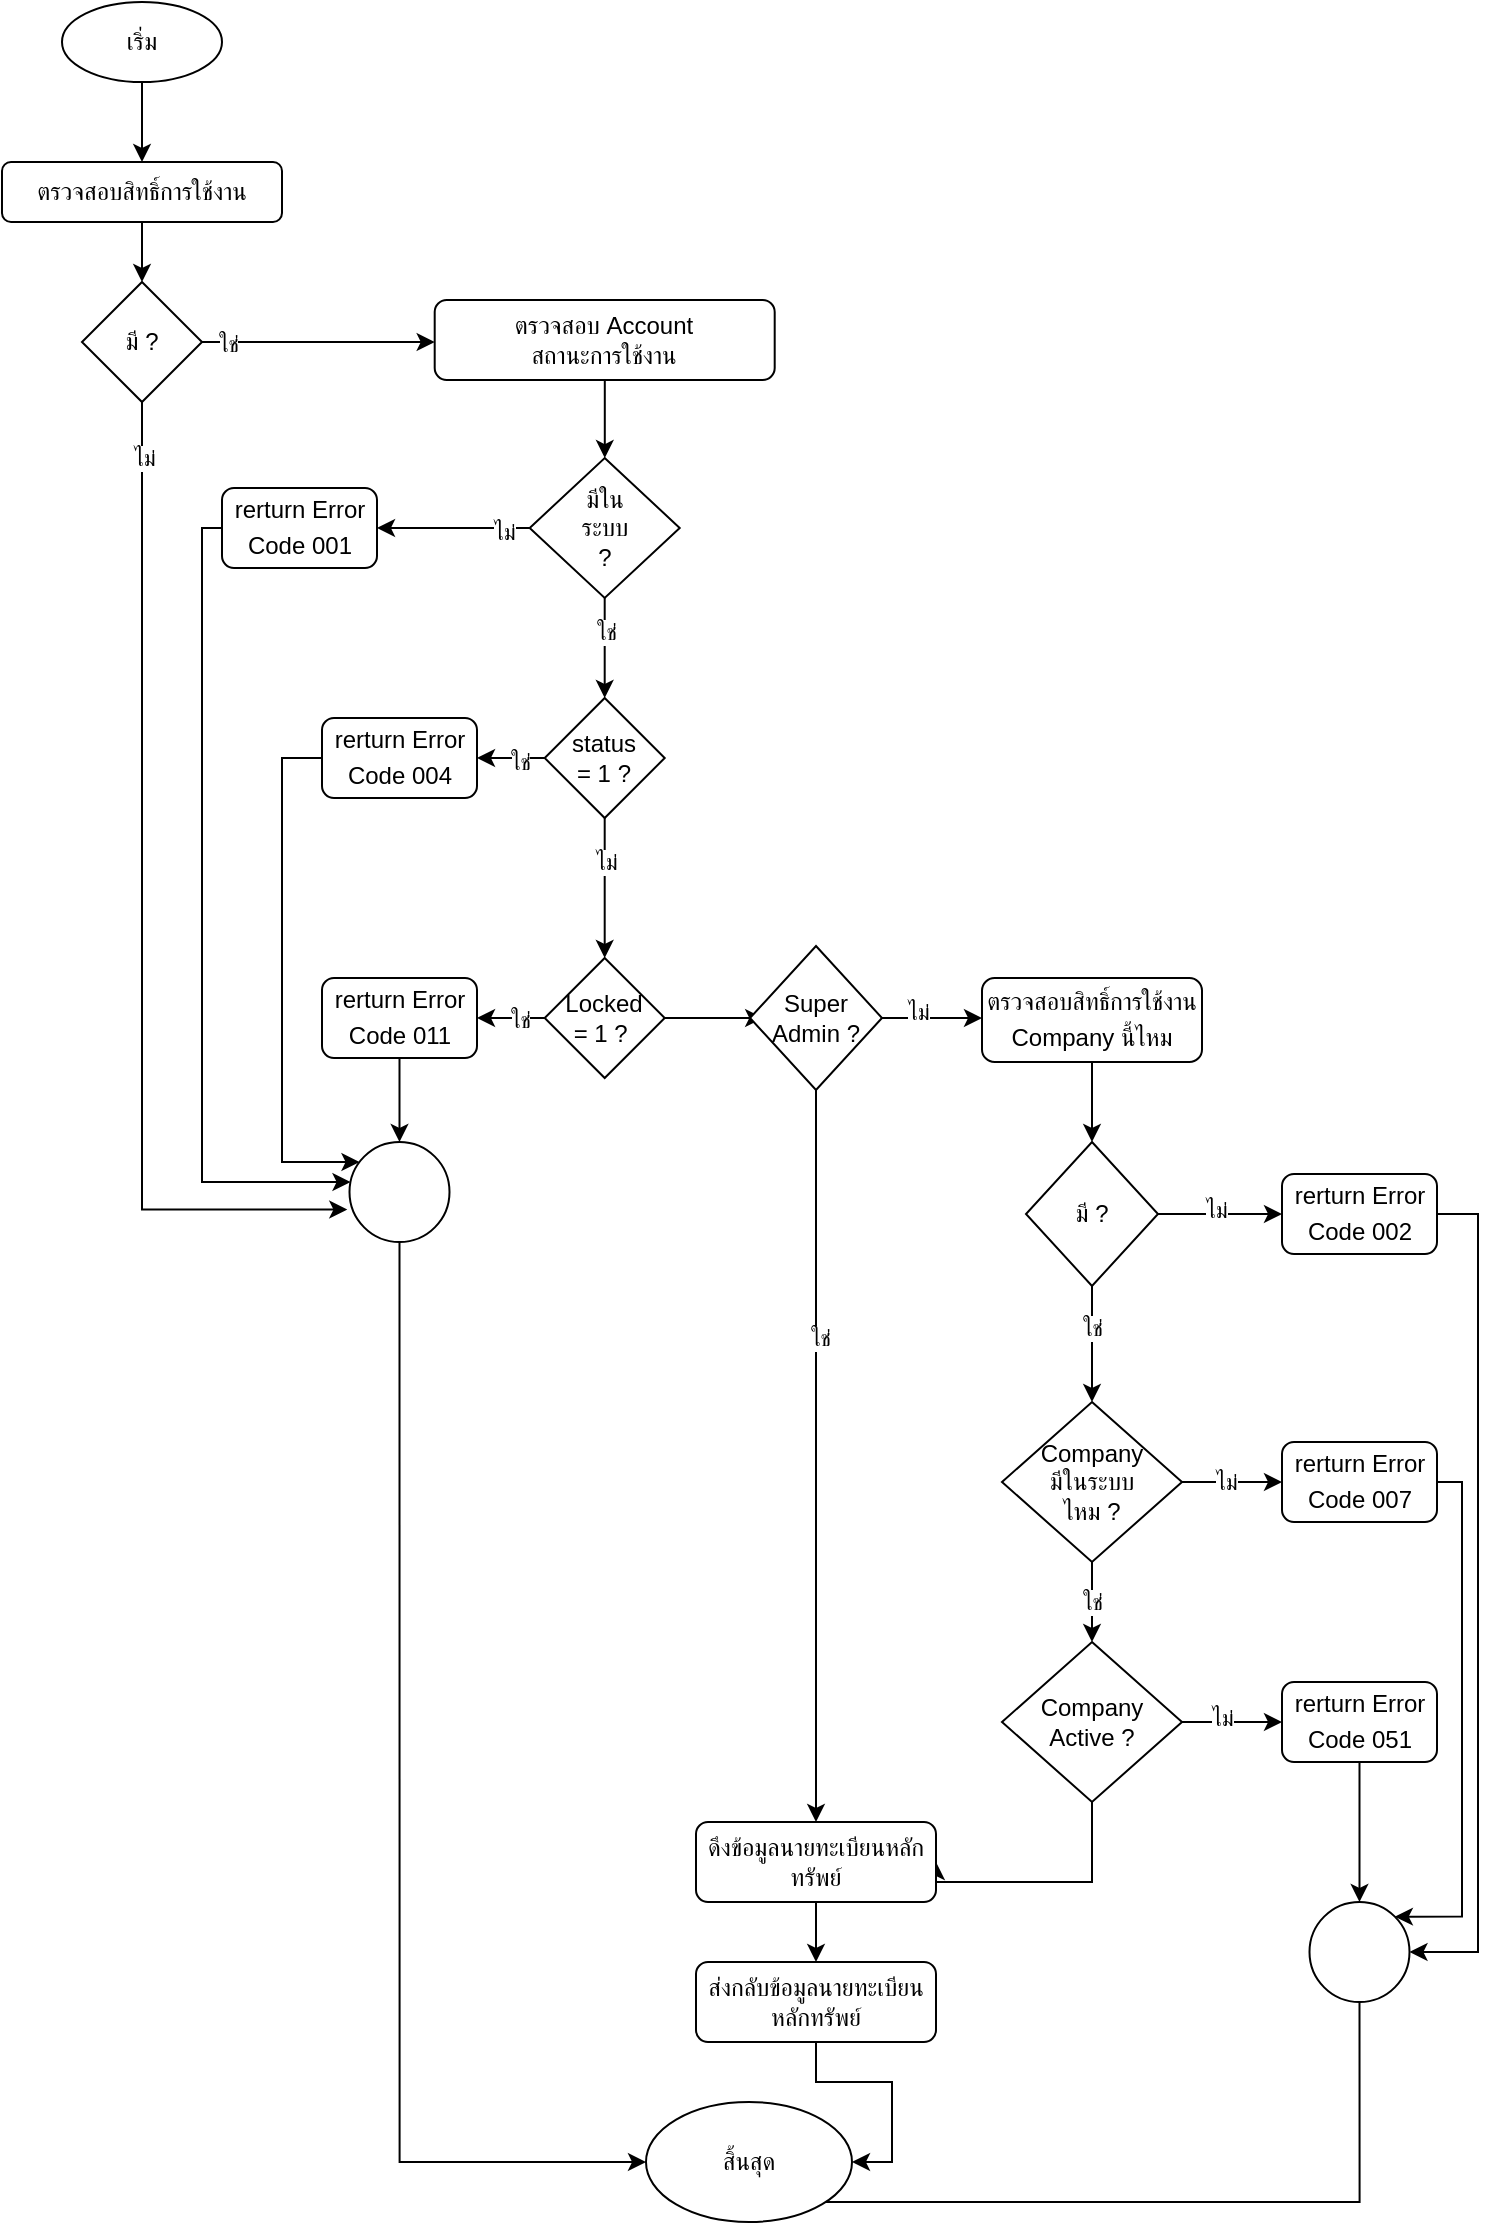 <mxfile version="21.3.8" type="github" pages="4">
  <diagram name="หน้า-1" id="nQztjj_OpEa8w2mE8C8P">
    <mxGraphModel dx="1146" dy="1011" grid="1" gridSize="10" guides="1" tooltips="1" connect="1" arrows="1" fold="1" page="1" pageScale="1" pageWidth="827" pageHeight="1169" math="0" shadow="0">
      <root>
        <mxCell id="0" />
        <mxCell id="1" parent="0" />
        <mxCell id="Mx8qGbrx650eS_pqwrDC-1" value="เริ่ม" style="ellipse;whiteSpace=wrap;html=1;" vertex="1" parent="1">
          <mxGeometry x="70" y="40" width="80" height="40" as="geometry" />
        </mxCell>
        <mxCell id="Mx8qGbrx650eS_pqwrDC-2" value="ตรวจสอบสิทธิ์การใช้งาน" style="rounded=1;whiteSpace=wrap;html=1;" vertex="1" parent="1">
          <mxGeometry x="40" y="120" width="140" height="30" as="geometry" />
        </mxCell>
        <mxCell id="Mx8qGbrx650eS_pqwrDC-3" value="" style="edgeStyle=orthogonalEdgeStyle;rounded=0;orthogonalLoop=1;jettySize=auto;html=1;" edge="1" parent="1" source="Mx8qGbrx650eS_pqwrDC-1" target="Mx8qGbrx650eS_pqwrDC-2">
          <mxGeometry relative="1" as="geometry" />
        </mxCell>
        <mxCell id="Mx8qGbrx650eS_pqwrDC-4" value="มี ?" style="rhombus;whiteSpace=wrap;html=1;" vertex="1" parent="1">
          <mxGeometry x="80" y="180" width="60" height="60" as="geometry" />
        </mxCell>
        <mxCell id="Mx8qGbrx650eS_pqwrDC-5" value="" style="edgeStyle=orthogonalEdgeStyle;rounded=0;orthogonalLoop=1;jettySize=auto;html=1;" edge="1" parent="1" source="Mx8qGbrx650eS_pqwrDC-2" target="Mx8qGbrx650eS_pqwrDC-4">
          <mxGeometry relative="1" as="geometry" />
        </mxCell>
        <mxCell id="Mx8qGbrx650eS_pqwrDC-6" style="edgeStyle=orthogonalEdgeStyle;rounded=0;orthogonalLoop=1;jettySize=auto;html=1;entryX=-0.022;entryY=0.676;entryDx=0;entryDy=0;entryPerimeter=0;" edge="1" parent="1" source="Mx8qGbrx650eS_pqwrDC-4" target="Mx8qGbrx650eS_pqwrDC-20">
          <mxGeometry relative="1" as="geometry">
            <Array as="points">
              <mxPoint x="110" y="644" />
            </Array>
            <mxPoint x="265" y="750" as="targetPoint" />
          </mxGeometry>
        </mxCell>
        <mxCell id="Mx8qGbrx650eS_pqwrDC-7" value="ไม่" style="edgeLabel;html=1;align=center;verticalAlign=middle;resizable=0;points=[];" vertex="1" connectable="0" parent="Mx8qGbrx650eS_pqwrDC-6">
          <mxGeometry x="-0.892" y="1" relative="1" as="geometry">
            <mxPoint as="offset" />
          </mxGeometry>
        </mxCell>
        <mxCell id="Mx8qGbrx650eS_pqwrDC-8" value="ตรวจสอบ Account &lt;br&gt;สถานะการใช้งาน" style="rounded=1;whiteSpace=wrap;html=1;" vertex="1" parent="1">
          <mxGeometry x="256.35" y="189" width="170" height="40" as="geometry" />
        </mxCell>
        <mxCell id="Mx8qGbrx650eS_pqwrDC-9" value="" style="edgeStyle=orthogonalEdgeStyle;rounded=0;orthogonalLoop=1;jettySize=auto;html=1;" edge="1" parent="1" source="Mx8qGbrx650eS_pqwrDC-4" target="Mx8qGbrx650eS_pqwrDC-8">
          <mxGeometry relative="1" as="geometry">
            <Array as="points">
              <mxPoint x="220" y="210" />
              <mxPoint x="220" y="210" />
            </Array>
          </mxGeometry>
        </mxCell>
        <mxCell id="Mx8qGbrx650eS_pqwrDC-10" value="ใช่" style="edgeLabel;html=1;align=center;verticalAlign=middle;resizable=0;points=[];" vertex="1" connectable="0" parent="Mx8qGbrx650eS_pqwrDC-9">
          <mxGeometry x="-0.78" y="-1" relative="1" as="geometry">
            <mxPoint as="offset" />
          </mxGeometry>
        </mxCell>
        <mxCell id="Mx8qGbrx650eS_pqwrDC-11" value="มีใน&lt;br&gt;ระบบ &lt;br&gt;?" style="rhombus;whiteSpace=wrap;html=1;" vertex="1" parent="1">
          <mxGeometry x="303.85" y="268" width="75" height="70" as="geometry" />
        </mxCell>
        <mxCell id="Mx8qGbrx650eS_pqwrDC-12" value="" style="edgeStyle=orthogonalEdgeStyle;rounded=0;orthogonalLoop=1;jettySize=auto;html=1;" edge="1" parent="1" source="Mx8qGbrx650eS_pqwrDC-8" target="Mx8qGbrx650eS_pqwrDC-11">
          <mxGeometry relative="1" as="geometry" />
        </mxCell>
        <mxCell id="Mx8qGbrx650eS_pqwrDC-13" value="status&lt;br style=&quot;border-color: var(--border-color);&quot;&gt;= 1 ?" style="rhombus;whiteSpace=wrap;html=1;" vertex="1" parent="1">
          <mxGeometry x="311.35" y="388" width="60" height="60" as="geometry" />
        </mxCell>
        <mxCell id="Mx8qGbrx650eS_pqwrDC-14" value="" style="edgeStyle=orthogonalEdgeStyle;rounded=0;orthogonalLoop=1;jettySize=auto;html=1;" edge="1" parent="1" source="Mx8qGbrx650eS_pqwrDC-11" target="Mx8qGbrx650eS_pqwrDC-13">
          <mxGeometry relative="1" as="geometry" />
        </mxCell>
        <mxCell id="Mx8qGbrx650eS_pqwrDC-15" value="ใช่" style="edgeLabel;html=1;align=center;verticalAlign=middle;resizable=0;points=[];" vertex="1" connectable="0" parent="Mx8qGbrx650eS_pqwrDC-14">
          <mxGeometry x="-0.325" y="2" relative="1" as="geometry">
            <mxPoint x="-2" as="offset" />
          </mxGeometry>
        </mxCell>
        <mxCell id="Mx8qGbrx650eS_pqwrDC-16" value="Locked&lt;br style=&quot;border-color: var(--border-color);&quot;&gt;= 1 ?&amp;nbsp;" style="rhombus;whiteSpace=wrap;html=1;" vertex="1" parent="1">
          <mxGeometry x="311.35" y="518" width="60" height="60" as="geometry" />
        </mxCell>
        <mxCell id="Mx8qGbrx650eS_pqwrDC-17" value="" style="edgeStyle=orthogonalEdgeStyle;rounded=0;orthogonalLoop=1;jettySize=auto;html=1;" edge="1" parent="1" source="Mx8qGbrx650eS_pqwrDC-13" target="Mx8qGbrx650eS_pqwrDC-16">
          <mxGeometry relative="1" as="geometry" />
        </mxCell>
        <mxCell id="Mx8qGbrx650eS_pqwrDC-18" value="ไม่" style="edgeLabel;html=1;align=center;verticalAlign=middle;resizable=0;points=[];" vertex="1" connectable="0" parent="Mx8qGbrx650eS_pqwrDC-17">
          <mxGeometry x="-0.374" relative="1" as="geometry">
            <mxPoint as="offset" />
          </mxGeometry>
        </mxCell>
        <mxCell id="Mx8qGbrx650eS_pqwrDC-19" style="edgeStyle=orthogonalEdgeStyle;rounded=0;orthogonalLoop=1;jettySize=auto;html=1;entryX=0;entryY=0.5;entryDx=0;entryDy=0;" edge="1" parent="1" source="Mx8qGbrx650eS_pqwrDC-20" target="Mx8qGbrx650eS_pqwrDC-64">
          <mxGeometry relative="1" as="geometry">
            <Array as="points">
              <mxPoint x="239" y="1120" />
            </Array>
          </mxGeometry>
        </mxCell>
        <mxCell id="Mx8qGbrx650eS_pqwrDC-20" value="" style="ellipse;whiteSpace=wrap;html=1;aspect=fixed;" vertex="1" parent="1">
          <mxGeometry x="213.75" y="610" width="50" height="50" as="geometry" />
        </mxCell>
        <mxCell id="Mx8qGbrx650eS_pqwrDC-21" style="edgeStyle=orthogonalEdgeStyle;rounded=0;orthogonalLoop=1;jettySize=auto;html=1;" edge="1" parent="1" source="Mx8qGbrx650eS_pqwrDC-22" target="Mx8qGbrx650eS_pqwrDC-20">
          <mxGeometry relative="1" as="geometry">
            <Array as="points">
              <mxPoint x="140" y="303" />
              <mxPoint x="140" y="630" />
            </Array>
          </mxGeometry>
        </mxCell>
        <mxCell id="Mx8qGbrx650eS_pqwrDC-22" value="rerturn Error Code&amp;nbsp;001&lt;span style=&quot;font-size: medium; text-align: start;&quot;&gt;&lt;/span&gt;" style="rounded=1;whiteSpace=wrap;html=1;" vertex="1" parent="1">
          <mxGeometry x="150" y="283" width="77.5" height="40" as="geometry" />
        </mxCell>
        <mxCell id="Mx8qGbrx650eS_pqwrDC-23" style="edgeStyle=orthogonalEdgeStyle;rounded=0;orthogonalLoop=1;jettySize=auto;html=1;" edge="1" parent="1" source="Mx8qGbrx650eS_pqwrDC-11" target="Mx8qGbrx650eS_pqwrDC-22">
          <mxGeometry relative="1" as="geometry">
            <mxPoint x="240.1" y="408" as="targetPoint" />
          </mxGeometry>
        </mxCell>
        <mxCell id="Mx8qGbrx650eS_pqwrDC-24" value="ไม่" style="edgeLabel;html=1;align=center;verticalAlign=middle;resizable=0;points=[];" vertex="1" connectable="0" parent="Mx8qGbrx650eS_pqwrDC-23">
          <mxGeometry x="-0.657" y="2" relative="1" as="geometry">
            <mxPoint as="offset" />
          </mxGeometry>
        </mxCell>
        <mxCell id="Mx8qGbrx650eS_pqwrDC-25" style="edgeStyle=orthogonalEdgeStyle;rounded=0;orthogonalLoop=1;jettySize=auto;html=1;entryX=0.5;entryY=0;entryDx=0;entryDy=0;" edge="1" parent="1" source="Mx8qGbrx650eS_pqwrDC-26" target="Mx8qGbrx650eS_pqwrDC-20">
          <mxGeometry relative="1" as="geometry" />
        </mxCell>
        <mxCell id="Mx8qGbrx650eS_pqwrDC-26" value="rerturn Error Code&amp;nbsp;011&lt;span style=&quot;font-size: medium; text-align: start;&quot;&gt;&lt;/span&gt;" style="rounded=1;whiteSpace=wrap;html=1;" vertex="1" parent="1">
          <mxGeometry x="200" y="528" width="77.5" height="40" as="geometry" />
        </mxCell>
        <mxCell id="Mx8qGbrx650eS_pqwrDC-27" value="" style="edgeStyle=orthogonalEdgeStyle;rounded=0;orthogonalLoop=1;jettySize=auto;html=1;" edge="1" parent="1" source="Mx8qGbrx650eS_pqwrDC-16" target="Mx8qGbrx650eS_pqwrDC-26">
          <mxGeometry relative="1" as="geometry" />
        </mxCell>
        <mxCell id="Mx8qGbrx650eS_pqwrDC-28" value="ใช่" style="edgeLabel;html=1;align=center;verticalAlign=middle;resizable=0;points=[];" vertex="1" connectable="0" parent="Mx8qGbrx650eS_pqwrDC-27">
          <mxGeometry x="-0.461" y="1" relative="1" as="geometry">
            <mxPoint as="offset" />
          </mxGeometry>
        </mxCell>
        <mxCell id="Mx8qGbrx650eS_pqwrDC-29" style="edgeStyle=orthogonalEdgeStyle;rounded=0;orthogonalLoop=1;jettySize=auto;html=1;" edge="1" parent="1" source="Mx8qGbrx650eS_pqwrDC-30" target="Mx8qGbrx650eS_pqwrDC-20">
          <mxGeometry relative="1" as="geometry">
            <mxPoint x="240" y="610" as="targetPoint" />
            <Array as="points">
              <mxPoint x="180" y="418" />
              <mxPoint x="180" y="620" />
            </Array>
          </mxGeometry>
        </mxCell>
        <mxCell id="Mx8qGbrx650eS_pqwrDC-30" value="rerturn Error Code&amp;nbsp;004&lt;span style=&quot;font-size: medium; text-align: start;&quot;&gt;&lt;/span&gt;" style="rounded=1;whiteSpace=wrap;html=1;" vertex="1" parent="1">
          <mxGeometry x="200" y="398" width="77.5" height="40" as="geometry" />
        </mxCell>
        <mxCell id="Mx8qGbrx650eS_pqwrDC-31" value="" style="edgeStyle=orthogonalEdgeStyle;rounded=0;orthogonalLoop=1;jettySize=auto;html=1;" edge="1" parent="1" source="Mx8qGbrx650eS_pqwrDC-13" target="Mx8qGbrx650eS_pqwrDC-30">
          <mxGeometry relative="1" as="geometry" />
        </mxCell>
        <mxCell id="Mx8qGbrx650eS_pqwrDC-32" value="ใช่" style="edgeLabel;html=1;align=center;verticalAlign=middle;resizable=0;points=[];" vertex="1" connectable="0" parent="Mx8qGbrx650eS_pqwrDC-31">
          <mxGeometry x="-0.461" y="2" relative="1" as="geometry">
            <mxPoint as="offset" />
          </mxGeometry>
        </mxCell>
        <mxCell id="Mx8qGbrx650eS_pqwrDC-33" value="" style="edgeStyle=orthogonalEdgeStyle;rounded=0;orthogonalLoop=1;jettySize=auto;html=1;entryX=0.1;entryY=0.5;entryDx=0;entryDy=0;entryPerimeter=0;" edge="1" parent="1" source="Mx8qGbrx650eS_pqwrDC-16" target="Mx8qGbrx650eS_pqwrDC-38">
          <mxGeometry relative="1" as="geometry">
            <mxPoint x="414" y="548" as="targetPoint" />
          </mxGeometry>
        </mxCell>
        <mxCell id="Mx8qGbrx650eS_pqwrDC-34" value="" style="edgeStyle=orthogonalEdgeStyle;rounded=0;orthogonalLoop=1;jettySize=auto;html=1;" edge="1" parent="1" source="Mx8qGbrx650eS_pqwrDC-38">
          <mxGeometry relative="1" as="geometry">
            <mxPoint x="530" y="548" as="targetPoint" />
          </mxGeometry>
        </mxCell>
        <mxCell id="Mx8qGbrx650eS_pqwrDC-35" value="ไม่" style="edgeLabel;html=1;align=center;verticalAlign=middle;resizable=0;points=[];" vertex="1" connectable="0" parent="Mx8qGbrx650eS_pqwrDC-34">
          <mxGeometry x="-0.311" y="3" relative="1" as="geometry">
            <mxPoint as="offset" />
          </mxGeometry>
        </mxCell>
        <mxCell id="Mx8qGbrx650eS_pqwrDC-36" style="edgeStyle=orthogonalEdgeStyle;rounded=0;orthogonalLoop=1;jettySize=auto;html=1;entryX=0.5;entryY=0;entryDx=0;entryDy=0;" edge="1" parent="1" source="Mx8qGbrx650eS_pqwrDC-38" target="Mx8qGbrx650eS_pqwrDC-61">
          <mxGeometry relative="1" as="geometry">
            <mxPoint x="447" y="940" as="targetPoint" />
          </mxGeometry>
        </mxCell>
        <mxCell id="Mx8qGbrx650eS_pqwrDC-37" value="ใช่" style="edgeLabel;html=1;align=center;verticalAlign=middle;resizable=0;points=[];" vertex="1" connectable="0" parent="Mx8qGbrx650eS_pqwrDC-36">
          <mxGeometry x="-0.322" y="2" relative="1" as="geometry">
            <mxPoint as="offset" />
          </mxGeometry>
        </mxCell>
        <mxCell id="Mx8qGbrx650eS_pqwrDC-38" value="Super&lt;br&gt;Admin ?" style="rhombus;whiteSpace=wrap;html=1;" vertex="1" parent="1">
          <mxGeometry x="414" y="512" width="66" height="72" as="geometry" />
        </mxCell>
        <mxCell id="Mx8qGbrx650eS_pqwrDC-39" value="" style="edgeStyle=orthogonalEdgeStyle;rounded=0;orthogonalLoop=1;jettySize=auto;html=1;" edge="1" parent="1" source="Mx8qGbrx650eS_pqwrDC-40" target="Mx8qGbrx650eS_pqwrDC-45">
          <mxGeometry relative="1" as="geometry" />
        </mxCell>
        <mxCell id="Mx8qGbrx650eS_pqwrDC-40" value="ตรวจสอบสิทธิ์การใช้งาน Company นี้ไหม&lt;span style=&quot;font-size: medium; text-align: start;&quot;&gt;&lt;/span&gt;" style="rounded=1;whiteSpace=wrap;html=1;" vertex="1" parent="1">
          <mxGeometry x="530" y="528" width="110" height="42" as="geometry" />
        </mxCell>
        <mxCell id="Mx8qGbrx650eS_pqwrDC-41" value="" style="edgeStyle=orthogonalEdgeStyle;rounded=0;orthogonalLoop=1;jettySize=auto;html=1;" edge="1" parent="1" source="Mx8qGbrx650eS_pqwrDC-45" target="Mx8qGbrx650eS_pqwrDC-49">
          <mxGeometry relative="1" as="geometry" />
        </mxCell>
        <mxCell id="Mx8qGbrx650eS_pqwrDC-42" value="ใช่" style="edgeLabel;html=1;align=center;verticalAlign=middle;resizable=0;points=[];" vertex="1" connectable="0" parent="Mx8qGbrx650eS_pqwrDC-41">
          <mxGeometry x="-0.286" relative="1" as="geometry">
            <mxPoint as="offset" />
          </mxGeometry>
        </mxCell>
        <mxCell id="Mx8qGbrx650eS_pqwrDC-43" style="edgeStyle=orthogonalEdgeStyle;rounded=0;orthogonalLoop=1;jettySize=auto;html=1;" edge="1" parent="1" source="Mx8qGbrx650eS_pqwrDC-45" target="Mx8qGbrx650eS_pqwrDC-51">
          <mxGeometry relative="1" as="geometry">
            <mxPoint x="680" y="646.0" as="targetPoint" />
          </mxGeometry>
        </mxCell>
        <mxCell id="Mx8qGbrx650eS_pqwrDC-44" value="ไม่" style="edgeLabel;html=1;align=center;verticalAlign=middle;resizable=0;points=[];" vertex="1" connectable="0" parent="Mx8qGbrx650eS_pqwrDC-43">
          <mxGeometry x="-0.086" y="2" relative="1" as="geometry">
            <mxPoint as="offset" />
          </mxGeometry>
        </mxCell>
        <mxCell id="Mx8qGbrx650eS_pqwrDC-45" value="มี ?" style="rhombus;whiteSpace=wrap;html=1;" vertex="1" parent="1">
          <mxGeometry x="552" y="610" width="66" height="72" as="geometry" />
        </mxCell>
        <mxCell id="Mx8qGbrx650eS_pqwrDC-46" value="ใช่" style="edgeStyle=orthogonalEdgeStyle;rounded=0;orthogonalLoop=1;jettySize=auto;html=1;" edge="1" parent="1" source="Mx8qGbrx650eS_pqwrDC-49" target="Mx8qGbrx650eS_pqwrDC-55">
          <mxGeometry relative="1" as="geometry" />
        </mxCell>
        <mxCell id="Mx8qGbrx650eS_pqwrDC-47" value="" style="edgeStyle=orthogonalEdgeStyle;rounded=0;orthogonalLoop=1;jettySize=auto;html=1;" edge="1" parent="1" source="Mx8qGbrx650eS_pqwrDC-49" target="Mx8qGbrx650eS_pqwrDC-57">
          <mxGeometry relative="1" as="geometry" />
        </mxCell>
        <mxCell id="Mx8qGbrx650eS_pqwrDC-48" value="ไม่" style="edgeLabel;html=1;align=center;verticalAlign=middle;resizable=0;points=[];" vertex="1" connectable="0" parent="Mx8qGbrx650eS_pqwrDC-47">
          <mxGeometry x="-0.113" relative="1" as="geometry">
            <mxPoint as="offset" />
          </mxGeometry>
        </mxCell>
        <mxCell id="Mx8qGbrx650eS_pqwrDC-49" value="Company &lt;br&gt;มีในระบบ&lt;br&gt;ไหม ?" style="rhombus;whiteSpace=wrap;html=1;" vertex="1" parent="1">
          <mxGeometry x="540" y="740" width="90" height="80" as="geometry" />
        </mxCell>
        <mxCell id="Mx8qGbrx650eS_pqwrDC-50" style="edgeStyle=orthogonalEdgeStyle;rounded=0;orthogonalLoop=1;jettySize=auto;html=1;entryX=1;entryY=0.5;entryDx=0;entryDy=0;" edge="1" parent="1" source="Mx8qGbrx650eS_pqwrDC-51" target="Mx8qGbrx650eS_pqwrDC-63">
          <mxGeometry relative="1" as="geometry">
            <mxPoint x="780" y="800" as="targetPoint" />
            <Array as="points">
              <mxPoint x="778" y="646" />
              <mxPoint x="778" y="1015" />
            </Array>
          </mxGeometry>
        </mxCell>
        <mxCell id="Mx8qGbrx650eS_pqwrDC-51" value="rerturn Error Code&amp;nbsp;002&lt;span style=&quot;font-size: medium; text-align: start;&quot;&gt;&lt;/span&gt;" style="rounded=1;whiteSpace=wrap;html=1;" vertex="1" parent="1">
          <mxGeometry x="680" y="626" width="77.5" height="40" as="geometry" />
        </mxCell>
        <mxCell id="Mx8qGbrx650eS_pqwrDC-52" value="" style="edgeStyle=orthogonalEdgeStyle;rounded=0;orthogonalLoop=1;jettySize=auto;html=1;" edge="1" parent="1" source="Mx8qGbrx650eS_pqwrDC-55" target="Mx8qGbrx650eS_pqwrDC-59">
          <mxGeometry relative="1" as="geometry" />
        </mxCell>
        <mxCell id="Mx8qGbrx650eS_pqwrDC-53" value="ไม่" style="edgeLabel;html=1;align=center;verticalAlign=middle;resizable=0;points=[];" vertex="1" connectable="0" parent="Mx8qGbrx650eS_pqwrDC-52">
          <mxGeometry x="-0.215" y="2" relative="1" as="geometry">
            <mxPoint as="offset" />
          </mxGeometry>
        </mxCell>
        <mxCell id="Mx8qGbrx650eS_pqwrDC-54" style="edgeStyle=orthogonalEdgeStyle;rounded=0;orthogonalLoop=1;jettySize=auto;html=1;entryX=1;entryY=0.5;entryDx=0;entryDy=0;" edge="1" parent="1" source="Mx8qGbrx650eS_pqwrDC-55" target="Mx8qGbrx650eS_pqwrDC-61">
          <mxGeometry relative="1" as="geometry">
            <Array as="points">
              <mxPoint x="585" y="980" />
            </Array>
          </mxGeometry>
        </mxCell>
        <mxCell id="Mx8qGbrx650eS_pqwrDC-55" value="Company &lt;br&gt;Active ?" style="rhombus;whiteSpace=wrap;html=1;" vertex="1" parent="1">
          <mxGeometry x="540" y="860" width="90" height="80" as="geometry" />
        </mxCell>
        <mxCell id="Mx8qGbrx650eS_pqwrDC-56" style="edgeStyle=orthogonalEdgeStyle;rounded=0;orthogonalLoop=1;jettySize=auto;html=1;entryX=1;entryY=0;entryDx=0;entryDy=0;" edge="1" parent="1" source="Mx8qGbrx650eS_pqwrDC-57" target="Mx8qGbrx650eS_pqwrDC-63">
          <mxGeometry relative="1" as="geometry">
            <Array as="points">
              <mxPoint x="770" y="780" />
              <mxPoint x="770" y="997" />
            </Array>
          </mxGeometry>
        </mxCell>
        <mxCell id="Mx8qGbrx650eS_pqwrDC-57" value="rerturn Error Code&amp;nbsp;007&lt;span style=&quot;font-size: medium; text-align: start;&quot;&gt;&lt;/span&gt;" style="rounded=1;whiteSpace=wrap;html=1;" vertex="1" parent="1">
          <mxGeometry x="680" y="760" width="77.5" height="40" as="geometry" />
        </mxCell>
        <mxCell id="Mx8qGbrx650eS_pqwrDC-58" style="edgeStyle=orthogonalEdgeStyle;rounded=0;orthogonalLoop=1;jettySize=auto;html=1;" edge="1" parent="1" source="Mx8qGbrx650eS_pqwrDC-59" target="Mx8qGbrx650eS_pqwrDC-63">
          <mxGeometry relative="1" as="geometry" />
        </mxCell>
        <mxCell id="Mx8qGbrx650eS_pqwrDC-59" value="rerturn Error Code&amp;nbsp;051&lt;span style=&quot;font-size: medium; text-align: start;&quot;&gt;&lt;/span&gt;" style="rounded=1;whiteSpace=wrap;html=1;" vertex="1" parent="1">
          <mxGeometry x="680" y="880" width="77.5" height="40" as="geometry" />
        </mxCell>
        <mxCell id="Mx8qGbrx650eS_pqwrDC-60" value="" style="edgeStyle=orthogonalEdgeStyle;rounded=0;orthogonalLoop=1;jettySize=auto;html=1;" edge="1" parent="1" source="Mx8qGbrx650eS_pqwrDC-61" target="Mx8qGbrx650eS_pqwrDC-66">
          <mxGeometry relative="1" as="geometry" />
        </mxCell>
        <mxCell id="Mx8qGbrx650eS_pqwrDC-61" value="ดึงข้อมูลนายทะเบียนหลักทรัพย์" style="rounded=1;whiteSpace=wrap;html=1;" vertex="1" parent="1">
          <mxGeometry x="387" y="950" width="120" height="40" as="geometry" />
        </mxCell>
        <mxCell id="Mx8qGbrx650eS_pqwrDC-62" style="edgeStyle=orthogonalEdgeStyle;rounded=0;orthogonalLoop=1;jettySize=auto;html=1;entryX=1;entryY=1;entryDx=0;entryDy=0;" edge="1" parent="1" source="Mx8qGbrx650eS_pqwrDC-63" target="Mx8qGbrx650eS_pqwrDC-64">
          <mxGeometry relative="1" as="geometry">
            <Array as="points">
              <mxPoint x="719" y="1140" />
              <mxPoint x="450" y="1140" />
            </Array>
          </mxGeometry>
        </mxCell>
        <mxCell id="Mx8qGbrx650eS_pqwrDC-63" value="" style="ellipse;whiteSpace=wrap;html=1;aspect=fixed;" vertex="1" parent="1">
          <mxGeometry x="693.75" y="990" width="50" height="50" as="geometry" />
        </mxCell>
        <mxCell id="Mx8qGbrx650eS_pqwrDC-64" value="สิ้นสุด" style="ellipse;whiteSpace=wrap;html=1;" vertex="1" parent="1">
          <mxGeometry x="362" y="1090" width="103" height="60" as="geometry" />
        </mxCell>
        <mxCell id="Mx8qGbrx650eS_pqwrDC-65" style="edgeStyle=orthogonalEdgeStyle;rounded=0;orthogonalLoop=1;jettySize=auto;html=1;entryX=1;entryY=0.5;entryDx=0;entryDy=0;" edge="1" parent="1" source="Mx8qGbrx650eS_pqwrDC-66" target="Mx8qGbrx650eS_pqwrDC-64">
          <mxGeometry relative="1" as="geometry" />
        </mxCell>
        <mxCell id="Mx8qGbrx650eS_pqwrDC-66" value="ส่งกลับข้อมูลนายทะเบียนหลักทรัพย์" style="rounded=1;whiteSpace=wrap;html=1;" vertex="1" parent="1">
          <mxGeometry x="387" y="1020" width="120" height="40" as="geometry" />
        </mxCell>
      </root>
    </mxGraphModel>
  </diagram>
  <diagram id="edU_T4GI_lPeyyktAkjR" name="หน้า-2">
    <mxGraphModel dx="1146" dy="1011" grid="1" gridSize="10" guides="1" tooltips="1" connect="1" arrows="1" fold="1" page="1" pageScale="1" pageWidth="827" pageHeight="1169" math="0" shadow="0">
      <root>
        <mxCell id="0" />
        <mxCell id="1" parent="0" />
        <mxCell id="jwheAAu1fPxgpQ0IZMXF-1" value="เริ่ม" style="ellipse;whiteSpace=wrap;html=1;" vertex="1" parent="1">
          <mxGeometry x="75" y="20" width="80" height="40" as="geometry" />
        </mxCell>
        <mxCell id="jwheAAu1fPxgpQ0IZMXF-2" value="ตรวจสอบสิทธิ์การใช้งาน" style="rounded=1;whiteSpace=wrap;html=1;" vertex="1" parent="1">
          <mxGeometry x="45" y="100" width="140" height="30" as="geometry" />
        </mxCell>
        <mxCell id="jwheAAu1fPxgpQ0IZMXF-3" value="" style="edgeStyle=orthogonalEdgeStyle;rounded=0;orthogonalLoop=1;jettySize=auto;html=1;" edge="1" parent="1" source="jwheAAu1fPxgpQ0IZMXF-1" target="jwheAAu1fPxgpQ0IZMXF-2">
          <mxGeometry relative="1" as="geometry" />
        </mxCell>
        <mxCell id="jwheAAu1fPxgpQ0IZMXF-4" value="มี ?" style="rhombus;whiteSpace=wrap;html=1;" vertex="1" parent="1">
          <mxGeometry x="85" y="160" width="60" height="60" as="geometry" />
        </mxCell>
        <mxCell id="jwheAAu1fPxgpQ0IZMXF-5" value="" style="edgeStyle=orthogonalEdgeStyle;rounded=0;orthogonalLoop=1;jettySize=auto;html=1;" edge="1" parent="1" source="jwheAAu1fPxgpQ0IZMXF-2" target="jwheAAu1fPxgpQ0IZMXF-4">
          <mxGeometry relative="1" as="geometry" />
        </mxCell>
        <mxCell id="jwheAAu1fPxgpQ0IZMXF-6" style="edgeStyle=orthogonalEdgeStyle;rounded=0;orthogonalLoop=1;jettySize=auto;html=1;entryX=-0.022;entryY=0.676;entryDx=0;entryDy=0;entryPerimeter=0;" edge="1" parent="1" source="jwheAAu1fPxgpQ0IZMXF-4" target="jwheAAu1fPxgpQ0IZMXF-19">
          <mxGeometry relative="1" as="geometry">
            <Array as="points">
              <mxPoint x="115" y="624" />
            </Array>
            <mxPoint x="270" y="730" as="targetPoint" />
          </mxGeometry>
        </mxCell>
        <mxCell id="jwheAAu1fPxgpQ0IZMXF-7" value="ไม่" style="edgeLabel;html=1;align=center;verticalAlign=middle;resizable=0;points=[];" vertex="1" connectable="0" parent="jwheAAu1fPxgpQ0IZMXF-6">
          <mxGeometry x="-0.892" y="1" relative="1" as="geometry">
            <mxPoint as="offset" />
          </mxGeometry>
        </mxCell>
        <mxCell id="jwheAAu1fPxgpQ0IZMXF-8" value="ตรวจสอบ Account &lt;br&gt;สถานะการใช้งาน" style="rounded=1;whiteSpace=wrap;html=1;" vertex="1" parent="1">
          <mxGeometry x="261.35" y="169" width="170" height="40" as="geometry" />
        </mxCell>
        <mxCell id="jwheAAu1fPxgpQ0IZMXF-9" value="" style="edgeStyle=orthogonalEdgeStyle;rounded=0;orthogonalLoop=1;jettySize=auto;html=1;" edge="1" parent="1" source="jwheAAu1fPxgpQ0IZMXF-4" target="jwheAAu1fPxgpQ0IZMXF-8">
          <mxGeometry relative="1" as="geometry">
            <Array as="points">
              <mxPoint x="225" y="190" />
              <mxPoint x="225" y="190" />
            </Array>
          </mxGeometry>
        </mxCell>
        <mxCell id="jwheAAu1fPxgpQ0IZMXF-10" value="ใช่" style="edgeLabel;html=1;align=center;verticalAlign=middle;resizable=0;points=[];" vertex="1" connectable="0" parent="jwheAAu1fPxgpQ0IZMXF-9">
          <mxGeometry x="-0.78" y="-1" relative="1" as="geometry">
            <mxPoint as="offset" />
          </mxGeometry>
        </mxCell>
        <mxCell id="jwheAAu1fPxgpQ0IZMXF-11" value="มีใน&lt;br&gt;ระบบ &lt;br&gt;?" style="rhombus;whiteSpace=wrap;html=1;" vertex="1" parent="1">
          <mxGeometry x="308.85" y="248" width="75" height="70" as="geometry" />
        </mxCell>
        <mxCell id="jwheAAu1fPxgpQ0IZMXF-12" value="" style="edgeStyle=orthogonalEdgeStyle;rounded=0;orthogonalLoop=1;jettySize=auto;html=1;" edge="1" parent="1" source="jwheAAu1fPxgpQ0IZMXF-8" target="jwheAAu1fPxgpQ0IZMXF-11">
          <mxGeometry relative="1" as="geometry" />
        </mxCell>
        <mxCell id="jwheAAu1fPxgpQ0IZMXF-13" value="status&lt;br style=&quot;border-color: var(--border-color);&quot;&gt;= 1 ?" style="rhombus;whiteSpace=wrap;html=1;" vertex="1" parent="1">
          <mxGeometry x="316.35" y="368" width="60" height="60" as="geometry" />
        </mxCell>
        <mxCell id="jwheAAu1fPxgpQ0IZMXF-14" value="" style="edgeStyle=orthogonalEdgeStyle;rounded=0;orthogonalLoop=1;jettySize=auto;html=1;" edge="1" parent="1" source="jwheAAu1fPxgpQ0IZMXF-11" target="jwheAAu1fPxgpQ0IZMXF-13">
          <mxGeometry relative="1" as="geometry" />
        </mxCell>
        <mxCell id="jwheAAu1fPxgpQ0IZMXF-15" value="ใช่" style="edgeLabel;html=1;align=center;verticalAlign=middle;resizable=0;points=[];" vertex="1" connectable="0" parent="jwheAAu1fPxgpQ0IZMXF-14">
          <mxGeometry x="-0.325" y="2" relative="1" as="geometry">
            <mxPoint x="-2" as="offset" />
          </mxGeometry>
        </mxCell>
        <mxCell id="jwheAAu1fPxgpQ0IZMXF-16" value="Locked&lt;br style=&quot;border-color: var(--border-color);&quot;&gt;= 1 ?&amp;nbsp;" style="rhombus;whiteSpace=wrap;html=1;" vertex="1" parent="1">
          <mxGeometry x="316.35" y="498" width="60" height="60" as="geometry" />
        </mxCell>
        <mxCell id="jwheAAu1fPxgpQ0IZMXF-17" value="" style="edgeStyle=orthogonalEdgeStyle;rounded=0;orthogonalLoop=1;jettySize=auto;html=1;" edge="1" parent="1" source="jwheAAu1fPxgpQ0IZMXF-13" target="jwheAAu1fPxgpQ0IZMXF-16">
          <mxGeometry relative="1" as="geometry" />
        </mxCell>
        <mxCell id="jwheAAu1fPxgpQ0IZMXF-18" value="ไม่" style="edgeLabel;html=1;align=center;verticalAlign=middle;resizable=0;points=[];" vertex="1" connectable="0" parent="jwheAAu1fPxgpQ0IZMXF-17">
          <mxGeometry x="-0.374" relative="1" as="geometry">
            <mxPoint as="offset" />
          </mxGeometry>
        </mxCell>
        <mxCell id="jwheAAu1fPxgpQ0IZMXF-19" value="" style="ellipse;whiteSpace=wrap;html=1;aspect=fixed;" vertex="1" parent="1">
          <mxGeometry x="218.75" y="590" width="50" height="50" as="geometry" />
        </mxCell>
        <mxCell id="jwheAAu1fPxgpQ0IZMXF-20" style="edgeStyle=orthogonalEdgeStyle;rounded=0;orthogonalLoop=1;jettySize=auto;html=1;" edge="1" parent="1" source="jwheAAu1fPxgpQ0IZMXF-21" target="jwheAAu1fPxgpQ0IZMXF-19">
          <mxGeometry relative="1" as="geometry">
            <Array as="points">
              <mxPoint x="145" y="283" />
              <mxPoint x="145" y="610" />
            </Array>
          </mxGeometry>
        </mxCell>
        <mxCell id="jwheAAu1fPxgpQ0IZMXF-21" value="rerturn Error Code&amp;nbsp;001&lt;span style=&quot;font-size: medium; text-align: start;&quot;&gt;&lt;/span&gt;" style="rounded=1;whiteSpace=wrap;html=1;" vertex="1" parent="1">
          <mxGeometry x="155" y="263" width="77.5" height="40" as="geometry" />
        </mxCell>
        <mxCell id="jwheAAu1fPxgpQ0IZMXF-22" style="edgeStyle=orthogonalEdgeStyle;rounded=0;orthogonalLoop=1;jettySize=auto;html=1;" edge="1" parent="1" source="jwheAAu1fPxgpQ0IZMXF-11" target="jwheAAu1fPxgpQ0IZMXF-21">
          <mxGeometry relative="1" as="geometry">
            <mxPoint x="245.1" y="388" as="targetPoint" />
          </mxGeometry>
        </mxCell>
        <mxCell id="jwheAAu1fPxgpQ0IZMXF-23" value="ไม่" style="edgeLabel;html=1;align=center;verticalAlign=middle;resizable=0;points=[];" vertex="1" connectable="0" parent="jwheAAu1fPxgpQ0IZMXF-22">
          <mxGeometry x="-0.657" y="2" relative="1" as="geometry">
            <mxPoint as="offset" />
          </mxGeometry>
        </mxCell>
        <mxCell id="jwheAAu1fPxgpQ0IZMXF-24" style="edgeStyle=orthogonalEdgeStyle;rounded=0;orthogonalLoop=1;jettySize=auto;html=1;entryX=0.5;entryY=0;entryDx=0;entryDy=0;" edge="1" parent="1" source="jwheAAu1fPxgpQ0IZMXF-25" target="jwheAAu1fPxgpQ0IZMXF-19">
          <mxGeometry relative="1" as="geometry" />
        </mxCell>
        <mxCell id="jwheAAu1fPxgpQ0IZMXF-25" value="rerturn Error Code&amp;nbsp;011&lt;span style=&quot;font-size: medium; text-align: start;&quot;&gt;&lt;/span&gt;" style="rounded=1;whiteSpace=wrap;html=1;" vertex="1" parent="1">
          <mxGeometry x="205" y="508" width="77.5" height="40" as="geometry" />
        </mxCell>
        <mxCell id="jwheAAu1fPxgpQ0IZMXF-26" value="" style="edgeStyle=orthogonalEdgeStyle;rounded=0;orthogonalLoop=1;jettySize=auto;html=1;" edge="1" parent="1" source="jwheAAu1fPxgpQ0IZMXF-16" target="jwheAAu1fPxgpQ0IZMXF-25">
          <mxGeometry relative="1" as="geometry" />
        </mxCell>
        <mxCell id="jwheAAu1fPxgpQ0IZMXF-27" value="ใช่" style="edgeLabel;html=1;align=center;verticalAlign=middle;resizable=0;points=[];" vertex="1" connectable="0" parent="jwheAAu1fPxgpQ0IZMXF-26">
          <mxGeometry x="-0.461" y="1" relative="1" as="geometry">
            <mxPoint as="offset" />
          </mxGeometry>
        </mxCell>
        <mxCell id="jwheAAu1fPxgpQ0IZMXF-28" style="edgeStyle=orthogonalEdgeStyle;rounded=0;orthogonalLoop=1;jettySize=auto;html=1;" edge="1" parent="1" source="jwheAAu1fPxgpQ0IZMXF-29" target="jwheAAu1fPxgpQ0IZMXF-19">
          <mxGeometry relative="1" as="geometry">
            <mxPoint x="245" y="590" as="targetPoint" />
            <Array as="points">
              <mxPoint x="185" y="398" />
              <mxPoint x="185" y="600" />
            </Array>
          </mxGeometry>
        </mxCell>
        <mxCell id="jwheAAu1fPxgpQ0IZMXF-29" value="rerturn Error Code&amp;nbsp;004&lt;span style=&quot;font-size: medium; text-align: start;&quot;&gt;&lt;/span&gt;" style="rounded=1;whiteSpace=wrap;html=1;" vertex="1" parent="1">
          <mxGeometry x="205" y="378" width="77.5" height="40" as="geometry" />
        </mxCell>
        <mxCell id="jwheAAu1fPxgpQ0IZMXF-30" value="" style="edgeStyle=orthogonalEdgeStyle;rounded=0;orthogonalLoop=1;jettySize=auto;html=1;" edge="1" parent="1" source="jwheAAu1fPxgpQ0IZMXF-13" target="jwheAAu1fPxgpQ0IZMXF-29">
          <mxGeometry relative="1" as="geometry" />
        </mxCell>
        <mxCell id="jwheAAu1fPxgpQ0IZMXF-31" value="ใช่" style="edgeLabel;html=1;align=center;verticalAlign=middle;resizable=0;points=[];" vertex="1" connectable="0" parent="jwheAAu1fPxgpQ0IZMXF-30">
          <mxGeometry x="-0.461" y="2" relative="1" as="geometry">
            <mxPoint as="offset" />
          </mxGeometry>
        </mxCell>
        <mxCell id="jwheAAu1fPxgpQ0IZMXF-32" value="" style="edgeStyle=orthogonalEdgeStyle;rounded=0;orthogonalLoop=1;jettySize=auto;html=1;entryX=0.1;entryY=0.5;entryDx=0;entryDy=0;entryPerimeter=0;" edge="1" parent="1" source="jwheAAu1fPxgpQ0IZMXF-16" target="jwheAAu1fPxgpQ0IZMXF-35">
          <mxGeometry relative="1" as="geometry">
            <mxPoint x="419" y="528" as="targetPoint" />
          </mxGeometry>
        </mxCell>
        <mxCell id="jwheAAu1fPxgpQ0IZMXF-33" value="" style="edgeStyle=orthogonalEdgeStyle;rounded=0;orthogonalLoop=1;jettySize=auto;html=1;" edge="1" parent="1" source="jwheAAu1fPxgpQ0IZMXF-35">
          <mxGeometry relative="1" as="geometry">
            <mxPoint x="535" y="528" as="targetPoint" />
          </mxGeometry>
        </mxCell>
        <mxCell id="jwheAAu1fPxgpQ0IZMXF-34" value="ไม่" style="edgeLabel;html=1;align=center;verticalAlign=middle;resizable=0;points=[];" vertex="1" connectable="0" parent="jwheAAu1fPxgpQ0IZMXF-33">
          <mxGeometry x="-0.311" y="3" relative="1" as="geometry">
            <mxPoint as="offset" />
          </mxGeometry>
        </mxCell>
        <mxCell id="jwheAAu1fPxgpQ0IZMXF-35" value="Super&lt;br&gt;Admin ?" style="rhombus;whiteSpace=wrap;html=1;" vertex="1" parent="1">
          <mxGeometry x="419" y="492" width="66" height="72" as="geometry" />
        </mxCell>
        <mxCell id="jwheAAu1fPxgpQ0IZMXF-36" value="ตรวจสอบสิทธิ์การใช้งาน Company นี้ไหม&lt;span style=&quot;font-size: medium; text-align: start;&quot;&gt;&lt;/span&gt;" style="rounded=1;whiteSpace=wrap;html=1;" vertex="1" parent="1">
          <mxGeometry x="535" y="508" width="110" height="42" as="geometry" />
        </mxCell>
        <mxCell id="jwheAAu1fPxgpQ0IZMXF-37" value="มี ?" style="rhombus;whiteSpace=wrap;html=1;" vertex="1" parent="1">
          <mxGeometry x="557" y="590" width="66" height="72" as="geometry" />
        </mxCell>
        <mxCell id="jwheAAu1fPxgpQ0IZMXF-38" value="" style="edgeStyle=orthogonalEdgeStyle;rounded=0;orthogonalLoop=1;jettySize=auto;html=1;" edge="1" parent="1" source="jwheAAu1fPxgpQ0IZMXF-36" target="jwheAAu1fPxgpQ0IZMXF-37">
          <mxGeometry relative="1" as="geometry" />
        </mxCell>
        <mxCell id="jwheAAu1fPxgpQ0IZMXF-39" value="Company &lt;br&gt;มีในระบบ&lt;br&gt;ไหม ?" style="rhombus;whiteSpace=wrap;html=1;" vertex="1" parent="1">
          <mxGeometry x="545" y="720" width="90" height="80" as="geometry" />
        </mxCell>
        <mxCell id="jwheAAu1fPxgpQ0IZMXF-40" value="" style="edgeStyle=orthogonalEdgeStyle;rounded=0;orthogonalLoop=1;jettySize=auto;html=1;" edge="1" parent="1" source="jwheAAu1fPxgpQ0IZMXF-37" target="jwheAAu1fPxgpQ0IZMXF-39">
          <mxGeometry relative="1" as="geometry" />
        </mxCell>
        <mxCell id="jwheAAu1fPxgpQ0IZMXF-41" value="ใช่" style="edgeLabel;html=1;align=center;verticalAlign=middle;resizable=0;points=[];" vertex="1" connectable="0" parent="jwheAAu1fPxgpQ0IZMXF-40">
          <mxGeometry x="-0.286" relative="1" as="geometry">
            <mxPoint as="offset" />
          </mxGeometry>
        </mxCell>
        <mxCell id="jwheAAu1fPxgpQ0IZMXF-42" value="rerturn Error Code&amp;nbsp;002&lt;span style=&quot;font-size: medium; text-align: start;&quot;&gt;&lt;/span&gt;" style="rounded=1;whiteSpace=wrap;html=1;" vertex="1" parent="1">
          <mxGeometry x="685" y="606" width="77.5" height="40" as="geometry" />
        </mxCell>
        <mxCell id="jwheAAu1fPxgpQ0IZMXF-43" style="edgeStyle=orthogonalEdgeStyle;rounded=0;orthogonalLoop=1;jettySize=auto;html=1;" edge="1" parent="1" source="jwheAAu1fPxgpQ0IZMXF-37" target="jwheAAu1fPxgpQ0IZMXF-42">
          <mxGeometry relative="1" as="geometry">
            <mxPoint x="685" y="626.0" as="targetPoint" />
          </mxGeometry>
        </mxCell>
        <mxCell id="jwheAAu1fPxgpQ0IZMXF-44" value="ไม่" style="edgeLabel;html=1;align=center;verticalAlign=middle;resizable=0;points=[];" vertex="1" connectable="0" parent="jwheAAu1fPxgpQ0IZMXF-43">
          <mxGeometry x="-0.086" y="2" relative="1" as="geometry">
            <mxPoint as="offset" />
          </mxGeometry>
        </mxCell>
        <mxCell id="jwheAAu1fPxgpQ0IZMXF-45" value="Company &lt;br&gt;Active ?" style="rhombus;whiteSpace=wrap;html=1;" vertex="1" parent="1">
          <mxGeometry x="545" y="840" width="90" height="80" as="geometry" />
        </mxCell>
        <mxCell id="jwheAAu1fPxgpQ0IZMXF-46" value="ใช่" style="edgeStyle=orthogonalEdgeStyle;rounded=0;orthogonalLoop=1;jettySize=auto;html=1;" edge="1" parent="1" source="jwheAAu1fPxgpQ0IZMXF-39" target="jwheAAu1fPxgpQ0IZMXF-45">
          <mxGeometry relative="1" as="geometry" />
        </mxCell>
        <mxCell id="jwheAAu1fPxgpQ0IZMXF-47" value="rerturn Error Code&amp;nbsp;007&lt;span style=&quot;font-size: medium; text-align: start;&quot;&gt;&lt;/span&gt;" style="rounded=1;whiteSpace=wrap;html=1;" vertex="1" parent="1">
          <mxGeometry x="685" y="740" width="77.5" height="40" as="geometry" />
        </mxCell>
        <mxCell id="jwheAAu1fPxgpQ0IZMXF-48" value="" style="edgeStyle=orthogonalEdgeStyle;rounded=0;orthogonalLoop=1;jettySize=auto;html=1;" edge="1" parent="1" source="jwheAAu1fPxgpQ0IZMXF-39" target="jwheAAu1fPxgpQ0IZMXF-47">
          <mxGeometry relative="1" as="geometry" />
        </mxCell>
        <mxCell id="jwheAAu1fPxgpQ0IZMXF-49" value="ไม่" style="edgeLabel;html=1;align=center;verticalAlign=middle;resizable=0;points=[];" vertex="1" connectable="0" parent="jwheAAu1fPxgpQ0IZMXF-48">
          <mxGeometry x="-0.113" relative="1" as="geometry">
            <mxPoint as="offset" />
          </mxGeometry>
        </mxCell>
        <mxCell id="jwheAAu1fPxgpQ0IZMXF-50" value="rerturn Error Code&amp;nbsp;051&lt;span style=&quot;font-size: medium; text-align: start;&quot;&gt;&lt;/span&gt;" style="rounded=1;whiteSpace=wrap;html=1;" vertex="1" parent="1">
          <mxGeometry x="685" y="860" width="77.5" height="40" as="geometry" />
        </mxCell>
        <mxCell id="jwheAAu1fPxgpQ0IZMXF-51" value="" style="edgeStyle=orthogonalEdgeStyle;rounded=0;orthogonalLoop=1;jettySize=auto;html=1;" edge="1" parent="1" source="jwheAAu1fPxgpQ0IZMXF-45" target="jwheAAu1fPxgpQ0IZMXF-50">
          <mxGeometry relative="1" as="geometry" />
        </mxCell>
        <mxCell id="jwheAAu1fPxgpQ0IZMXF-52" value="ไม่" style="edgeLabel;html=1;align=center;verticalAlign=middle;resizable=0;points=[];" vertex="1" connectable="0" parent="jwheAAu1fPxgpQ0IZMXF-51">
          <mxGeometry x="-0.215" y="2" relative="1" as="geometry">
            <mxPoint as="offset" />
          </mxGeometry>
        </mxCell>
        <mxCell id="jwheAAu1fPxgpQ0IZMXF-53" value="" style="edgeStyle=orthogonalEdgeStyle;rounded=0;orthogonalLoop=1;jettySize=auto;html=1;" edge="1" parent="1" source="jwheAAu1fPxgpQ0IZMXF-54" target="jwheAAu1fPxgpQ0IZMXF-70">
          <mxGeometry relative="1" as="geometry" />
        </mxCell>
        <mxCell id="jwheAAu1fPxgpQ0IZMXF-54" value="ดึงข้อมูลนายทะเบียนหลักทรัพย์" style="rounded=1;whiteSpace=wrap;html=1;" vertex="1" parent="1">
          <mxGeometry x="392" y="860" width="120" height="40" as="geometry" />
        </mxCell>
        <mxCell id="jwheAAu1fPxgpQ0IZMXF-55" style="edgeStyle=orthogonalEdgeStyle;rounded=0;orthogonalLoop=1;jettySize=auto;html=1;entryX=0.5;entryY=0;entryDx=0;entryDy=0;" edge="1" parent="1" source="jwheAAu1fPxgpQ0IZMXF-35" target="jwheAAu1fPxgpQ0IZMXF-54">
          <mxGeometry relative="1" as="geometry">
            <mxPoint x="452" y="920" as="targetPoint" />
          </mxGeometry>
        </mxCell>
        <mxCell id="jwheAAu1fPxgpQ0IZMXF-56" value="ใช่" style="edgeLabel;html=1;align=center;verticalAlign=middle;resizable=0;points=[];" vertex="1" connectable="0" parent="jwheAAu1fPxgpQ0IZMXF-55">
          <mxGeometry x="-0.322" y="2" relative="1" as="geometry">
            <mxPoint as="offset" />
          </mxGeometry>
        </mxCell>
        <mxCell id="jwheAAu1fPxgpQ0IZMXF-57" style="edgeStyle=orthogonalEdgeStyle;rounded=0;orthogonalLoop=1;jettySize=auto;html=1;entryX=1;entryY=0.5;entryDx=0;entryDy=0;" edge="1" parent="1" source="jwheAAu1fPxgpQ0IZMXF-45" target="jwheAAu1fPxgpQ0IZMXF-54">
          <mxGeometry relative="1" as="geometry">
            <Array as="points">
              <mxPoint x="512" y="880" />
            </Array>
          </mxGeometry>
        </mxCell>
        <mxCell id="jwheAAu1fPxgpQ0IZMXF-58" value="" style="ellipse;whiteSpace=wrap;html=1;aspect=fixed;" vertex="1" parent="1">
          <mxGeometry x="698.75" y="970" width="50" height="50" as="geometry" />
        </mxCell>
        <mxCell id="jwheAAu1fPxgpQ0IZMXF-59" style="edgeStyle=orthogonalEdgeStyle;rounded=0;orthogonalLoop=1;jettySize=auto;html=1;entryX=1;entryY=0.5;entryDx=0;entryDy=0;" edge="1" parent="1" source="jwheAAu1fPxgpQ0IZMXF-42" target="jwheAAu1fPxgpQ0IZMXF-58">
          <mxGeometry relative="1" as="geometry">
            <mxPoint x="785" y="780" as="targetPoint" />
            <Array as="points">
              <mxPoint x="783" y="626" />
              <mxPoint x="783" y="995" />
            </Array>
          </mxGeometry>
        </mxCell>
        <mxCell id="jwheAAu1fPxgpQ0IZMXF-60" style="edgeStyle=orthogonalEdgeStyle;rounded=0;orthogonalLoop=1;jettySize=auto;html=1;entryX=1;entryY=0;entryDx=0;entryDy=0;" edge="1" parent="1" source="jwheAAu1fPxgpQ0IZMXF-47" target="jwheAAu1fPxgpQ0IZMXF-58">
          <mxGeometry relative="1" as="geometry">
            <Array as="points">
              <mxPoint x="775" y="760" />
              <mxPoint x="775" y="977" />
            </Array>
          </mxGeometry>
        </mxCell>
        <mxCell id="jwheAAu1fPxgpQ0IZMXF-61" style="edgeStyle=orthogonalEdgeStyle;rounded=0;orthogonalLoop=1;jettySize=auto;html=1;" edge="1" parent="1" source="jwheAAu1fPxgpQ0IZMXF-50" target="jwheAAu1fPxgpQ0IZMXF-58">
          <mxGeometry relative="1" as="geometry" />
        </mxCell>
        <mxCell id="jwheAAu1fPxgpQ0IZMXF-62" value="สิ้นสุด" style="ellipse;whiteSpace=wrap;html=1;" vertex="1" parent="1">
          <mxGeometry x="367" y="1070" width="103" height="60" as="geometry" />
        </mxCell>
        <mxCell id="jwheAAu1fPxgpQ0IZMXF-63" style="edgeStyle=orthogonalEdgeStyle;rounded=0;orthogonalLoop=1;jettySize=auto;html=1;entryX=0;entryY=0.5;entryDx=0;entryDy=0;" edge="1" parent="1" source="jwheAAu1fPxgpQ0IZMXF-19" target="jwheAAu1fPxgpQ0IZMXF-62">
          <mxGeometry relative="1" as="geometry">
            <Array as="points">
              <mxPoint x="244" y="1100" />
            </Array>
          </mxGeometry>
        </mxCell>
        <mxCell id="jwheAAu1fPxgpQ0IZMXF-64" style="edgeStyle=orthogonalEdgeStyle;rounded=0;orthogonalLoop=1;jettySize=auto;html=1;entryX=1;entryY=1;entryDx=0;entryDy=0;" edge="1" parent="1" source="jwheAAu1fPxgpQ0IZMXF-58" target="jwheAAu1fPxgpQ0IZMXF-62">
          <mxGeometry relative="1" as="geometry">
            <Array as="points">
              <mxPoint x="724" y="1120" />
              <mxPoint x="455" y="1120" />
            </Array>
          </mxGeometry>
        </mxCell>
        <mxCell id="jwheAAu1fPxgpQ0IZMXF-65" style="edgeStyle=orthogonalEdgeStyle;rounded=0;orthogonalLoop=1;jettySize=auto;html=1;entryX=0;entryY=0;entryDx=0;entryDy=0;" edge="1" parent="1" source="jwheAAu1fPxgpQ0IZMXF-66" target="jwheAAu1fPxgpQ0IZMXF-62">
          <mxGeometry relative="1" as="geometry">
            <Array as="points">
              <mxPoint x="340" y="1080" />
              <mxPoint x="380" y="1080" />
              <mxPoint x="380" y="1079" />
            </Array>
          </mxGeometry>
        </mxCell>
        <mxCell id="jwheAAu1fPxgpQ0IZMXF-66" value="ส่งกลับข้อมูลนายทะเบียนหลักทรัพย์" style="rounded=1;whiteSpace=wrap;html=1;" vertex="1" parent="1">
          <mxGeometry x="280" y="930" width="120" height="40" as="geometry" />
        </mxCell>
        <mxCell id="jwheAAu1fPxgpQ0IZMXF-67" value="" style="edgeStyle=orthogonalEdgeStyle;rounded=0;orthogonalLoop=1;jettySize=auto;html=1;" edge="1" parent="1" source="jwheAAu1fPxgpQ0IZMXF-70" target="jwheAAu1fPxgpQ0IZMXF-66">
          <mxGeometry relative="1" as="geometry" />
        </mxCell>
        <mxCell id="jwheAAu1fPxgpQ0IZMXF-68" value="ใช่" style="edgeLabel;html=1;align=center;verticalAlign=middle;resizable=0;points=[];" vertex="1" connectable="0" parent="jwheAAu1fPxgpQ0IZMXF-67">
          <mxGeometry x="-0.399" y="-1" relative="1" as="geometry">
            <mxPoint y="2" as="offset" />
          </mxGeometry>
        </mxCell>
        <mxCell id="jwheAAu1fPxgpQ0IZMXF-69" style="edgeStyle=orthogonalEdgeStyle;rounded=0;orthogonalLoop=1;jettySize=auto;html=1;" edge="1" parent="1" source="jwheAAu1fPxgpQ0IZMXF-70" target="jwheAAu1fPxgpQ0IZMXF-72">
          <mxGeometry relative="1" as="geometry" />
        </mxCell>
        <mxCell id="jwheAAu1fPxgpQ0IZMXF-70" value="มี?" style="rhombus;whiteSpace=wrap;html=1;" vertex="1" parent="1">
          <mxGeometry x="427.75" y="930" width="48.5" height="40" as="geometry" />
        </mxCell>
        <mxCell id="jwheAAu1fPxgpQ0IZMXF-71" style="edgeStyle=orthogonalEdgeStyle;rounded=0;orthogonalLoop=1;jettySize=auto;html=1;" edge="1" parent="1" source="jwheAAu1fPxgpQ0IZMXF-72" target="jwheAAu1fPxgpQ0IZMXF-62">
          <mxGeometry relative="1" as="geometry" />
        </mxCell>
        <mxCell id="jwheAAu1fPxgpQ0IZMXF-72" value="return Error code 052" style="rounded=1;whiteSpace=wrap;html=1;" vertex="1" parent="1">
          <mxGeometry x="477" y="1000" width="80" height="50" as="geometry" />
        </mxCell>
      </root>
    </mxGraphModel>
  </diagram>
  <diagram id="570ZhktACJyn1tnu3G4h" name="หน้า-3">
    <mxGraphModel dx="1146" dy="1011" grid="1" gridSize="10" guides="1" tooltips="1" connect="1" arrows="1" fold="1" page="1" pageScale="1" pageWidth="827" pageHeight="1169" math="0" shadow="0">
      <root>
        <mxCell id="0" />
        <mxCell id="1" parent="0" />
        <mxCell id="l6Lb7_MOzwRWu0EUbxVu-1" value="เริ่ม" style="ellipse;whiteSpace=wrap;html=1;" vertex="1" parent="1">
          <mxGeometry x="75" y="20" width="80" height="40" as="geometry" />
        </mxCell>
        <mxCell id="l6Lb7_MOzwRWu0EUbxVu-2" value="ตรวจสอบสิทธิ์การใช้งาน" style="rounded=1;whiteSpace=wrap;html=1;" vertex="1" parent="1">
          <mxGeometry x="45" y="100" width="140" height="30" as="geometry" />
        </mxCell>
        <mxCell id="l6Lb7_MOzwRWu0EUbxVu-3" value="" style="edgeStyle=orthogonalEdgeStyle;rounded=0;orthogonalLoop=1;jettySize=auto;html=1;" edge="1" parent="1" source="l6Lb7_MOzwRWu0EUbxVu-1" target="l6Lb7_MOzwRWu0EUbxVu-2">
          <mxGeometry relative="1" as="geometry" />
        </mxCell>
        <mxCell id="l6Lb7_MOzwRWu0EUbxVu-4" value="มี ?" style="rhombus;whiteSpace=wrap;html=1;" vertex="1" parent="1">
          <mxGeometry x="85" y="160" width="60" height="60" as="geometry" />
        </mxCell>
        <mxCell id="l6Lb7_MOzwRWu0EUbxVu-5" value="" style="edgeStyle=orthogonalEdgeStyle;rounded=0;orthogonalLoop=1;jettySize=auto;html=1;" edge="1" parent="1" source="l6Lb7_MOzwRWu0EUbxVu-2" target="l6Lb7_MOzwRWu0EUbxVu-4">
          <mxGeometry relative="1" as="geometry" />
        </mxCell>
        <mxCell id="l6Lb7_MOzwRWu0EUbxVu-6" style="edgeStyle=orthogonalEdgeStyle;rounded=0;orthogonalLoop=1;jettySize=auto;html=1;entryX=-0.022;entryY=0.676;entryDx=0;entryDy=0;entryPerimeter=0;" edge="1" parent="1" source="l6Lb7_MOzwRWu0EUbxVu-4" target="l6Lb7_MOzwRWu0EUbxVu-19">
          <mxGeometry relative="1" as="geometry">
            <Array as="points">
              <mxPoint x="115" y="696" />
            </Array>
            <mxPoint x="270" y="730" as="targetPoint" />
          </mxGeometry>
        </mxCell>
        <mxCell id="l6Lb7_MOzwRWu0EUbxVu-7" value="ไม่" style="edgeLabel;html=1;align=center;verticalAlign=middle;resizable=0;points=[];" vertex="1" connectable="0" parent="l6Lb7_MOzwRWu0EUbxVu-6">
          <mxGeometry x="-0.892" y="1" relative="1" as="geometry">
            <mxPoint as="offset" />
          </mxGeometry>
        </mxCell>
        <mxCell id="l6Lb7_MOzwRWu0EUbxVu-8" value="ตรวจสอบ Account &lt;br&gt;สถานะการใช้งาน" style="rounded=1;whiteSpace=wrap;html=1;" vertex="1" parent="1">
          <mxGeometry x="261.35" y="169" width="170" height="40" as="geometry" />
        </mxCell>
        <mxCell id="l6Lb7_MOzwRWu0EUbxVu-9" value="" style="edgeStyle=orthogonalEdgeStyle;rounded=0;orthogonalLoop=1;jettySize=auto;html=1;" edge="1" parent="1" source="l6Lb7_MOzwRWu0EUbxVu-4" target="l6Lb7_MOzwRWu0EUbxVu-8">
          <mxGeometry relative="1" as="geometry">
            <Array as="points">
              <mxPoint x="225" y="190" />
              <mxPoint x="225" y="190" />
            </Array>
          </mxGeometry>
        </mxCell>
        <mxCell id="l6Lb7_MOzwRWu0EUbxVu-10" value="ใช่" style="edgeLabel;html=1;align=center;verticalAlign=middle;resizable=0;points=[];" vertex="1" connectable="0" parent="l6Lb7_MOzwRWu0EUbxVu-9">
          <mxGeometry x="-0.78" y="-1" relative="1" as="geometry">
            <mxPoint as="offset" />
          </mxGeometry>
        </mxCell>
        <mxCell id="l6Lb7_MOzwRWu0EUbxVu-11" value="มีใน&lt;br&gt;ระบบ &lt;br&gt;?" style="rhombus;whiteSpace=wrap;html=1;" vertex="1" parent="1">
          <mxGeometry x="339" y="248" width="75" height="70" as="geometry" />
        </mxCell>
        <mxCell id="l6Lb7_MOzwRWu0EUbxVu-12" value="" style="edgeStyle=orthogonalEdgeStyle;rounded=0;orthogonalLoop=1;jettySize=auto;html=1;" edge="1" parent="1" source="l6Lb7_MOzwRWu0EUbxVu-8" target="l6Lb7_MOzwRWu0EUbxVu-11">
          <mxGeometry relative="1" as="geometry" />
        </mxCell>
        <mxCell id="l6Lb7_MOzwRWu0EUbxVu-13" value="status&lt;br style=&quot;border-color: var(--border-color);&quot;&gt;= 1 ?" style="rhombus;whiteSpace=wrap;html=1;" vertex="1" parent="1">
          <mxGeometry x="367" y="368" width="60" height="60" as="geometry" />
        </mxCell>
        <mxCell id="l6Lb7_MOzwRWu0EUbxVu-14" value="" style="edgeStyle=orthogonalEdgeStyle;rounded=0;orthogonalLoop=1;jettySize=auto;html=1;" edge="1" parent="1" source="l6Lb7_MOzwRWu0EUbxVu-11" target="l6Lb7_MOzwRWu0EUbxVu-13">
          <mxGeometry relative="1" as="geometry" />
        </mxCell>
        <mxCell id="l6Lb7_MOzwRWu0EUbxVu-15" value="ใช่" style="edgeLabel;html=1;align=center;verticalAlign=middle;resizable=0;points=[];" vertex="1" connectable="0" parent="l6Lb7_MOzwRWu0EUbxVu-14">
          <mxGeometry x="-0.325" y="2" relative="1" as="geometry">
            <mxPoint x="-2" as="offset" />
          </mxGeometry>
        </mxCell>
        <mxCell id="l6Lb7_MOzwRWu0EUbxVu-16" value="Locked&lt;br style=&quot;border-color: var(--border-color);&quot;&gt;= 1 ?&amp;nbsp;" style="rhombus;whiteSpace=wrap;html=1;" vertex="1" parent="1">
          <mxGeometry x="367.75" y="498" width="60" height="60" as="geometry" />
        </mxCell>
        <mxCell id="l6Lb7_MOzwRWu0EUbxVu-17" value="" style="edgeStyle=orthogonalEdgeStyle;rounded=0;orthogonalLoop=1;jettySize=auto;html=1;" edge="1" parent="1" source="l6Lb7_MOzwRWu0EUbxVu-13" target="l6Lb7_MOzwRWu0EUbxVu-16">
          <mxGeometry relative="1" as="geometry" />
        </mxCell>
        <mxCell id="l6Lb7_MOzwRWu0EUbxVu-18" value="ไม่" style="edgeLabel;html=1;align=center;verticalAlign=middle;resizable=0;points=[];" vertex="1" connectable="0" parent="l6Lb7_MOzwRWu0EUbxVu-17">
          <mxGeometry x="-0.374" relative="1" as="geometry">
            <mxPoint as="offset" />
          </mxGeometry>
        </mxCell>
        <mxCell id="l6Lb7_MOzwRWu0EUbxVu-19" value="1" style="ellipse;whiteSpace=wrap;html=1;aspect=fixed;" vertex="1" parent="1">
          <mxGeometry x="197.5" y="662" width="50" height="50" as="geometry" />
        </mxCell>
        <mxCell id="l6Lb7_MOzwRWu0EUbxVu-20" style="edgeStyle=orthogonalEdgeStyle;rounded=0;orthogonalLoop=1;jettySize=auto;html=1;exitX=0.492;exitY=0.949;exitDx=0;exitDy=0;exitPerimeter=0;" edge="1" parent="1" source="l6Lb7_MOzwRWu0EUbxVu-21" target="l6Lb7_MOzwRWu0EUbxVu-19">
          <mxGeometry relative="1" as="geometry">
            <Array as="points">
              <mxPoint x="166" y="376" />
              <mxPoint x="150" y="376" />
              <mxPoint x="150" y="680" />
            </Array>
          </mxGeometry>
        </mxCell>
        <mxCell id="l6Lb7_MOzwRWu0EUbxVu-21" value="rerturn Error Code&amp;nbsp;001&lt;span style=&quot;font-size: medium; text-align: start;&quot;&gt;&lt;/span&gt;" style="rounded=1;whiteSpace=wrap;html=1;" vertex="1" parent="1">
          <mxGeometry x="127.5" y="328" width="77.5" height="40" as="geometry" />
        </mxCell>
        <mxCell id="l6Lb7_MOzwRWu0EUbxVu-22" style="edgeStyle=orthogonalEdgeStyle;rounded=0;orthogonalLoop=1;jettySize=auto;html=1;entryX=1;entryY=1;entryDx=0;entryDy=0;" edge="1" parent="1" source="l6Lb7_MOzwRWu0EUbxVu-23" target="l6Lb7_MOzwRWu0EUbxVu-19">
          <mxGeometry relative="1" as="geometry">
            <Array as="points">
              <mxPoint x="302" y="705" />
              <mxPoint x="244" y="705" />
            </Array>
          </mxGeometry>
        </mxCell>
        <mxCell id="l6Lb7_MOzwRWu0EUbxVu-23" value="rerturn Error Code&amp;nbsp;011&lt;span style=&quot;font-size: medium; text-align: start;&quot;&gt;&lt;/span&gt;" style="rounded=1;whiteSpace=wrap;html=1;" vertex="1" parent="1">
          <mxGeometry x="263.5" y="646" width="77.5" height="40" as="geometry" />
        </mxCell>
        <mxCell id="l6Lb7_MOzwRWu0EUbxVu-24" value="" style="edgeStyle=orthogonalEdgeStyle;rounded=0;orthogonalLoop=1;jettySize=auto;html=1;entryX=0.467;entryY=0.027;entryDx=0;entryDy=0;entryPerimeter=0;" edge="1" parent="1" source="l6Lb7_MOzwRWu0EUbxVu-68" target="l6Lb7_MOzwRWu0EUbxVu-70">
          <mxGeometry relative="1" as="geometry" />
        </mxCell>
        <mxCell id="l6Lb7_MOzwRWu0EUbxVu-25" style="edgeStyle=orthogonalEdgeStyle;rounded=0;orthogonalLoop=1;jettySize=auto;html=1;" edge="1" parent="1" source="l6Lb7_MOzwRWu0EUbxVu-26" target="l6Lb7_MOzwRWu0EUbxVu-19">
          <mxGeometry relative="1" as="geometry">
            <mxPoint x="190" y="630" as="targetPoint" />
            <Array as="points">
              <mxPoint x="209" y="660" />
              <mxPoint x="209" y="660" />
            </Array>
          </mxGeometry>
        </mxCell>
        <mxCell id="l6Lb7_MOzwRWu0EUbxVu-26" value="rerturn Error Code&amp;nbsp;004&lt;span style=&quot;font-size: medium; text-align: start;&quot;&gt;&lt;/span&gt;" style="rounded=1;whiteSpace=wrap;html=1;" vertex="1" parent="1">
          <mxGeometry x="170" y="468" width="77.5" height="40" as="geometry" />
        </mxCell>
        <mxCell id="l6Lb7_MOzwRWu0EUbxVu-27" value="" style="edgeStyle=orthogonalEdgeStyle;rounded=0;orthogonalLoop=1;jettySize=auto;html=1;" edge="1" parent="1" source="l6Lb7_MOzwRWu0EUbxVu-13" target="l6Lb7_MOzwRWu0EUbxVu-63">
          <mxGeometry relative="1" as="geometry">
            <mxPoint x="300" y="380" as="targetPoint" />
          </mxGeometry>
        </mxCell>
        <mxCell id="l6Lb7_MOzwRWu0EUbxVu-28" value="ใช่" style="edgeLabel;html=1;align=center;verticalAlign=middle;resizable=0;points=[];" vertex="1" connectable="0" parent="l6Lb7_MOzwRWu0EUbxVu-27">
          <mxGeometry x="-0.461" y="2" relative="1" as="geometry">
            <mxPoint as="offset" />
          </mxGeometry>
        </mxCell>
        <mxCell id="l6Lb7_MOzwRWu0EUbxVu-29" value="" style="edgeStyle=orthogonalEdgeStyle;rounded=0;orthogonalLoop=1;jettySize=auto;html=1;entryX=0.1;entryY=0.5;entryDx=0;entryDy=0;entryPerimeter=0;" edge="1" parent="1" source="l6Lb7_MOzwRWu0EUbxVu-16" target="l6Lb7_MOzwRWu0EUbxVu-32">
          <mxGeometry relative="1" as="geometry">
            <mxPoint x="419" y="528" as="targetPoint" />
            <Array as="points">
              <mxPoint x="460" y="528" />
              <mxPoint x="460" y="354" />
            </Array>
          </mxGeometry>
        </mxCell>
        <mxCell id="l6Lb7_MOzwRWu0EUbxVu-30" value="" style="edgeStyle=orthogonalEdgeStyle;rounded=0;orthogonalLoop=1;jettySize=auto;html=1;" edge="1" parent="1" source="l6Lb7_MOzwRWu0EUbxVu-32" target="l6Lb7_MOzwRWu0EUbxVu-33">
          <mxGeometry relative="1" as="geometry">
            <mxPoint x="535" y="528" as="targetPoint" />
            <Array as="points">
              <mxPoint x="590" y="354" />
            </Array>
          </mxGeometry>
        </mxCell>
        <mxCell id="l6Lb7_MOzwRWu0EUbxVu-31" value="ไม่" style="edgeLabel;html=1;align=center;verticalAlign=middle;resizable=0;points=[];" vertex="1" connectable="0" parent="l6Lb7_MOzwRWu0EUbxVu-30">
          <mxGeometry x="-0.311" y="3" relative="1" as="geometry">
            <mxPoint as="offset" />
          </mxGeometry>
        </mxCell>
        <mxCell id="l6Lb7_MOzwRWu0EUbxVu-32" value="Super&lt;br&gt;Admin ?" style="rhombus;whiteSpace=wrap;html=1;" vertex="1" parent="1">
          <mxGeometry x="476.25" y="318" width="66" height="72" as="geometry" />
        </mxCell>
        <mxCell id="l6Lb7_MOzwRWu0EUbxVu-33" value="ตรวจสอบสิทธิ์การใช้งาน Company นี้ไหม&lt;span style=&quot;font-size: medium; text-align: start;&quot;&gt;&lt;/span&gt;" style="rounded=1;whiteSpace=wrap;html=1;" vertex="1" parent="1">
          <mxGeometry x="535" y="508" width="110" height="42" as="geometry" />
        </mxCell>
        <mxCell id="l6Lb7_MOzwRWu0EUbxVu-34" value="มี ?" style="rhombus;whiteSpace=wrap;html=1;" vertex="1" parent="1">
          <mxGeometry x="557" y="590" width="66" height="72" as="geometry" />
        </mxCell>
        <mxCell id="l6Lb7_MOzwRWu0EUbxVu-35" value="" style="edgeStyle=orthogonalEdgeStyle;rounded=0;orthogonalLoop=1;jettySize=auto;html=1;" edge="1" parent="1" source="l6Lb7_MOzwRWu0EUbxVu-33" target="l6Lb7_MOzwRWu0EUbxVu-34">
          <mxGeometry relative="1" as="geometry" />
        </mxCell>
        <mxCell id="l6Lb7_MOzwRWu0EUbxVu-36" value="Company &lt;br&gt;มีในระบบ&lt;br&gt;ไหม ?" style="rhombus;whiteSpace=wrap;html=1;" vertex="1" parent="1">
          <mxGeometry x="545" y="720" width="90" height="80" as="geometry" />
        </mxCell>
        <mxCell id="l6Lb7_MOzwRWu0EUbxVu-37" value="" style="edgeStyle=orthogonalEdgeStyle;rounded=0;orthogonalLoop=1;jettySize=auto;html=1;" edge="1" parent="1" source="l6Lb7_MOzwRWu0EUbxVu-34" target="l6Lb7_MOzwRWu0EUbxVu-36">
          <mxGeometry relative="1" as="geometry" />
        </mxCell>
        <mxCell id="l6Lb7_MOzwRWu0EUbxVu-38" value="ใช่" style="edgeLabel;html=1;align=center;verticalAlign=middle;resizable=0;points=[];" vertex="1" connectable="0" parent="l6Lb7_MOzwRWu0EUbxVu-37">
          <mxGeometry x="-0.286" relative="1" as="geometry">
            <mxPoint as="offset" />
          </mxGeometry>
        </mxCell>
        <mxCell id="l6Lb7_MOzwRWu0EUbxVu-39" style="edgeStyle=orthogonalEdgeStyle;rounded=0;orthogonalLoop=1;jettySize=auto;html=1;" edge="1" parent="1">
          <mxGeometry relative="1" as="geometry">
            <mxPoint x="737.5" y="626" as="sourcePoint" />
            <mxPoint x="760" y="626" as="targetPoint" />
          </mxGeometry>
        </mxCell>
        <mxCell id="l6Lb7_MOzwRWu0EUbxVu-40" style="edgeStyle=orthogonalEdgeStyle;rounded=0;orthogonalLoop=1;jettySize=auto;html=1;" edge="1" parent="1" source="l6Lb7_MOzwRWu0EUbxVu-34">
          <mxGeometry relative="1" as="geometry">
            <mxPoint x="660" y="626" as="targetPoint" />
          </mxGeometry>
        </mxCell>
        <mxCell id="l6Lb7_MOzwRWu0EUbxVu-41" value="ไม่" style="edgeLabel;html=1;align=center;verticalAlign=middle;resizable=0;points=[];" vertex="1" connectable="0" parent="l6Lb7_MOzwRWu0EUbxVu-40">
          <mxGeometry x="-0.086" y="2" relative="1" as="geometry">
            <mxPoint as="offset" />
          </mxGeometry>
        </mxCell>
        <mxCell id="l6Lb7_MOzwRWu0EUbxVu-42" style="edgeStyle=orthogonalEdgeStyle;rounded=0;orthogonalLoop=1;jettySize=auto;html=1;" edge="1" parent="1" source="l6Lb7_MOzwRWu0EUbxVu-44" target="l6Lb7_MOzwRWu0EUbxVu-87">
          <mxGeometry relative="1" as="geometry" />
        </mxCell>
        <mxCell id="l6Lb7_MOzwRWu0EUbxVu-43" value="ใช่" style="edgeLabel;html=1;align=center;verticalAlign=middle;resizable=0;points=[];" vertex="1" connectable="0" parent="l6Lb7_MOzwRWu0EUbxVu-42">
          <mxGeometry x="-0.099" relative="1" as="geometry">
            <mxPoint as="offset" />
          </mxGeometry>
        </mxCell>
        <mxCell id="l6Lb7_MOzwRWu0EUbxVu-44" value="Company &lt;br&gt;Active ?" style="rhombus;whiteSpace=wrap;html=1;" vertex="1" parent="1">
          <mxGeometry x="545" y="840" width="90" height="80" as="geometry" />
        </mxCell>
        <mxCell id="l6Lb7_MOzwRWu0EUbxVu-45" value="ใช่" style="edgeStyle=orthogonalEdgeStyle;rounded=0;orthogonalLoop=1;jettySize=auto;html=1;" edge="1" parent="1" source="l6Lb7_MOzwRWu0EUbxVu-36" target="l6Lb7_MOzwRWu0EUbxVu-44">
          <mxGeometry relative="1" as="geometry" />
        </mxCell>
        <mxCell id="l6Lb7_MOzwRWu0EUbxVu-46" value="" style="edgeStyle=orthogonalEdgeStyle;rounded=0;orthogonalLoop=1;jettySize=auto;html=1;" edge="1" parent="1" source="l6Lb7_MOzwRWu0EUbxVu-36">
          <mxGeometry relative="1" as="geometry">
            <mxPoint x="685" y="760" as="targetPoint" />
          </mxGeometry>
        </mxCell>
        <mxCell id="l6Lb7_MOzwRWu0EUbxVu-47" value="ไม่" style="edgeLabel;html=1;align=center;verticalAlign=middle;resizable=0;points=[];" vertex="1" connectable="0" parent="l6Lb7_MOzwRWu0EUbxVu-46">
          <mxGeometry x="-0.113" relative="1" as="geometry">
            <mxPoint as="offset" />
          </mxGeometry>
        </mxCell>
        <mxCell id="l6Lb7_MOzwRWu0EUbxVu-48" value="" style="edgeStyle=orthogonalEdgeStyle;rounded=0;orthogonalLoop=1;jettySize=auto;html=1;" edge="1" parent="1" source="l6Lb7_MOzwRWu0EUbxVu-44" target="l6Lb7_MOzwRWu0EUbxVu-83">
          <mxGeometry relative="1" as="geometry">
            <mxPoint x="685" y="880" as="targetPoint" />
          </mxGeometry>
        </mxCell>
        <mxCell id="l6Lb7_MOzwRWu0EUbxVu-49" value="ไม่" style="edgeLabel;html=1;align=center;verticalAlign=middle;resizable=0;points=[];" vertex="1" connectable="0" parent="l6Lb7_MOzwRWu0EUbxVu-48">
          <mxGeometry x="-0.215" y="2" relative="1" as="geometry">
            <mxPoint as="offset" />
          </mxGeometry>
        </mxCell>
        <mxCell id="l6Lb7_MOzwRWu0EUbxVu-50" style="edgeStyle=orthogonalEdgeStyle;rounded=0;orthogonalLoop=1;jettySize=auto;html=1;" edge="1" parent="1" source="l6Lb7_MOzwRWu0EUbxVu-32" target="l6Lb7_MOzwRWu0EUbxVu-87">
          <mxGeometry relative="1" as="geometry">
            <mxPoint x="452" y="860" as="targetPoint" />
          </mxGeometry>
        </mxCell>
        <mxCell id="l6Lb7_MOzwRWu0EUbxVu-51" value="ใช่" style="edgeLabel;html=1;align=center;verticalAlign=middle;resizable=0;points=[];" vertex="1" connectable="0" parent="l6Lb7_MOzwRWu0EUbxVu-50">
          <mxGeometry x="-0.322" y="2" relative="1" as="geometry">
            <mxPoint as="offset" />
          </mxGeometry>
        </mxCell>
        <mxCell id="l6Lb7_MOzwRWu0EUbxVu-52" style="edgeStyle=orthogonalEdgeStyle;rounded=0;orthogonalLoop=1;jettySize=auto;html=1;entryX=1;entryY=0.5;entryDx=0;entryDy=0;" edge="1" parent="1" source="l6Lb7_MOzwRWu0EUbxVu-53" target="l6Lb7_MOzwRWu0EUbxVu-121">
          <mxGeometry relative="1" as="geometry" />
        </mxCell>
        <mxCell id="l6Lb7_MOzwRWu0EUbxVu-53" value="2" style="ellipse;whiteSpace=wrap;html=1;aspect=fixed;" vertex="1" parent="1">
          <mxGeometry x="698.75" y="970" width="50" height="50" as="geometry" />
        </mxCell>
        <mxCell id="l6Lb7_MOzwRWu0EUbxVu-54" style="edgeStyle=orthogonalEdgeStyle;rounded=0;orthogonalLoop=1;jettySize=auto;html=1;entryX=1;entryY=0.5;entryDx=0;entryDy=0;" edge="1" parent="1" source="l6Lb7_MOzwRWu0EUbxVu-73" target="l6Lb7_MOzwRWu0EUbxVu-53">
          <mxGeometry relative="1" as="geometry">
            <mxPoint x="785" y="780" as="targetPoint" />
            <Array as="points">
              <mxPoint x="910" y="692" />
              <mxPoint x="910" y="995" />
            </Array>
            <mxPoint x="800.029" y="646" as="sourcePoint" />
          </mxGeometry>
        </mxCell>
        <mxCell id="l6Lb7_MOzwRWu0EUbxVu-55" style="edgeStyle=orthogonalEdgeStyle;rounded=0;orthogonalLoop=1;jettySize=auto;html=1;entryX=0;entryY=0.5;entryDx=0;entryDy=0;" edge="1" parent="1" target="l6Lb7_MOzwRWu0EUbxVu-79">
          <mxGeometry relative="1" as="geometry">
            <Array as="points">
              <mxPoint x="780" y="760" />
              <mxPoint x="780" y="760" />
            </Array>
            <mxPoint x="762.5" y="760.037" as="sourcePoint" />
          </mxGeometry>
        </mxCell>
        <mxCell id="l6Lb7_MOzwRWu0EUbxVu-56" value="" style="edgeStyle=orthogonalEdgeStyle;rounded=0;orthogonalLoop=1;jettySize=auto;html=1;entryX=0.5;entryY=0;entryDx=0;entryDy=0;" edge="1" parent="1" source="l6Lb7_MOzwRWu0EUbxVu-57" target="l6Lb7_MOzwRWu0EUbxVu-21">
          <mxGeometry relative="1" as="geometry" />
        </mxCell>
        <mxCell id="l6Lb7_MOzwRWu0EUbxVu-57" value="บันทึกข้อมูล&lt;span style=&quot;font-size: medium; text-align: start;&quot;&gt;&lt;/span&gt;" style="rounded=1;whiteSpace=wrap;html=1;" vertex="1" parent="1">
          <mxGeometry x="127.5" y="263" width="77.5" height="40" as="geometry" />
        </mxCell>
        <mxCell id="l6Lb7_MOzwRWu0EUbxVu-58" value="" style="edgeStyle=orthogonalEdgeStyle;rounded=0;orthogonalLoop=1;jettySize=auto;html=1;" edge="1" parent="1" source="l6Lb7_MOzwRWu0EUbxVu-11" target="l6Lb7_MOzwRWu0EUbxVu-61">
          <mxGeometry relative="1" as="geometry">
            <mxPoint x="159" y="338" as="targetPoint" />
            <mxPoint x="309" y="283" as="sourcePoint" />
          </mxGeometry>
        </mxCell>
        <mxCell id="l6Lb7_MOzwRWu0EUbxVu-59" value="ไม่" style="edgeLabel;html=1;align=center;verticalAlign=middle;resizable=0;points=[];" vertex="1" connectable="0" parent="l6Lb7_MOzwRWu0EUbxVu-58">
          <mxGeometry x="-0.657" y="2" relative="1" as="geometry">
            <mxPoint as="offset" />
          </mxGeometry>
        </mxCell>
        <mxCell id="l6Lb7_MOzwRWu0EUbxVu-60" style="edgeStyle=orthogonalEdgeStyle;rounded=0;orthogonalLoop=1;jettySize=auto;html=1;" edge="1" parent="1" source="l6Lb7_MOzwRWu0EUbxVu-61" target="l6Lb7_MOzwRWu0EUbxVu-57">
          <mxGeometry relative="1" as="geometry" />
        </mxCell>
        <mxCell id="l6Lb7_MOzwRWu0EUbxVu-61" value="สร้างข้อมูล ActivityLog&lt;span style=&quot;font-size: medium; text-align: start;&quot;&gt;&lt;/span&gt;" style="rounded=1;whiteSpace=wrap;html=1;" vertex="1" parent="1">
          <mxGeometry x="230" y="263" width="77.5" height="40" as="geometry" />
        </mxCell>
        <mxCell id="l6Lb7_MOzwRWu0EUbxVu-62" style="edgeStyle=orthogonalEdgeStyle;rounded=0;orthogonalLoop=1;jettySize=auto;html=1;" edge="1" parent="1" source="l6Lb7_MOzwRWu0EUbxVu-63" target="l6Lb7_MOzwRWu0EUbxVu-65">
          <mxGeometry relative="1" as="geometry" />
        </mxCell>
        <mxCell id="l6Lb7_MOzwRWu0EUbxVu-63" value="สร้างข้อมูล ActivityLog&lt;span style=&quot;font-size: medium; text-align: start;&quot;&gt;&lt;/span&gt;" style="rounded=1;whiteSpace=wrap;html=1;" vertex="1" parent="1">
          <mxGeometry x="261.35" y="378" width="77.5" height="40" as="geometry" />
        </mxCell>
        <mxCell id="l6Lb7_MOzwRWu0EUbxVu-64" style="edgeStyle=orthogonalEdgeStyle;rounded=0;orthogonalLoop=1;jettySize=auto;html=1;entryX=0.5;entryY=0;entryDx=0;entryDy=0;" edge="1" parent="1" source="l6Lb7_MOzwRWu0EUbxVu-65" target="l6Lb7_MOzwRWu0EUbxVu-26">
          <mxGeometry relative="1" as="geometry">
            <Array as="points">
              <mxPoint x="194" y="438" />
            </Array>
          </mxGeometry>
        </mxCell>
        <mxCell id="l6Lb7_MOzwRWu0EUbxVu-65" value="บันทึกข้อมูล&lt;span style=&quot;font-size: medium; text-align: start;&quot;&gt;&lt;/span&gt;" style="rounded=1;whiteSpace=wrap;html=1;" vertex="1" parent="1">
          <mxGeometry x="170" y="378" width="77.5" height="40" as="geometry" />
        </mxCell>
        <mxCell id="l6Lb7_MOzwRWu0EUbxVu-66" value="" style="edgeStyle=orthogonalEdgeStyle;rounded=0;orthogonalLoop=1;jettySize=auto;html=1;" edge="1" parent="1" source="l6Lb7_MOzwRWu0EUbxVu-16" target="l6Lb7_MOzwRWu0EUbxVu-68">
          <mxGeometry relative="1" as="geometry">
            <mxPoint x="368" y="528" as="sourcePoint" />
            <mxPoint x="328" y="585" as="targetPoint" />
          </mxGeometry>
        </mxCell>
        <mxCell id="l6Lb7_MOzwRWu0EUbxVu-67" value="ใช่" style="edgeLabel;html=1;align=center;verticalAlign=middle;resizable=0;points=[];" vertex="1" connectable="0" parent="l6Lb7_MOzwRWu0EUbxVu-66">
          <mxGeometry x="-0.461" y="1" relative="1" as="geometry">
            <mxPoint as="offset" />
          </mxGeometry>
        </mxCell>
        <mxCell id="l6Lb7_MOzwRWu0EUbxVu-68" value="สร้างข้อมูล ActivityLog&lt;span style=&quot;font-size: medium; text-align: start;&quot;&gt;&lt;/span&gt;" style="rounded=1;whiteSpace=wrap;html=1;" vertex="1" parent="1">
          <mxGeometry x="261.35" y="508" width="77.5" height="40" as="geometry" />
        </mxCell>
        <mxCell id="l6Lb7_MOzwRWu0EUbxVu-69" value="" style="edgeStyle=orthogonalEdgeStyle;rounded=0;orthogonalLoop=1;jettySize=auto;html=1;" edge="1" parent="1" source="l6Lb7_MOzwRWu0EUbxVu-70" target="l6Lb7_MOzwRWu0EUbxVu-23">
          <mxGeometry relative="1" as="geometry" />
        </mxCell>
        <mxCell id="l6Lb7_MOzwRWu0EUbxVu-70" value="บันทึกข้อมูล&lt;span style=&quot;font-size: medium; text-align: start;&quot;&gt;&lt;/span&gt;" style="rounded=1;whiteSpace=wrap;html=1;" vertex="1" parent="1">
          <mxGeometry x="263.5" y="580" width="77.5" height="40" as="geometry" />
        </mxCell>
        <mxCell id="l6Lb7_MOzwRWu0EUbxVu-71" style="edgeStyle=orthogonalEdgeStyle;rounded=0;orthogonalLoop=1;jettySize=auto;html=1;entryX=0.5;entryY=0;entryDx=0;entryDy=0;" edge="1" parent="1" source="l6Lb7_MOzwRWu0EUbxVu-72" target="l6Lb7_MOzwRWu0EUbxVu-73">
          <mxGeometry relative="1" as="geometry" />
        </mxCell>
        <mxCell id="l6Lb7_MOzwRWu0EUbxVu-72" value="บันทึกข้อมูล" style="rounded=1;whiteSpace=wrap;html=1;" vertex="1" parent="1">
          <mxGeometry x="760" y="606" width="77.5" height="40" as="geometry" />
        </mxCell>
        <mxCell id="l6Lb7_MOzwRWu0EUbxVu-73" value="rerturn Error Code&amp;nbsp;002&lt;span style=&quot;font-size: medium; text-align: start;&quot;&gt;&lt;/span&gt;" style="rounded=1;whiteSpace=wrap;html=1;" vertex="1" parent="1">
          <mxGeometry x="760" y="672" width="77.5" height="40" as="geometry" />
        </mxCell>
        <mxCell id="l6Lb7_MOzwRWu0EUbxVu-74" value="สร้างข้อมูล ActivityLog&lt;span style=&quot;font-size: medium; text-align: start;&quot;&gt;&lt;/span&gt;" style="rounded=1;whiteSpace=wrap;html=1;" vertex="1" parent="1">
          <mxGeometry x="660" y="606" width="77.5" height="40" as="geometry" />
        </mxCell>
        <mxCell id="l6Lb7_MOzwRWu0EUbxVu-75" style="edgeStyle=orthogonalEdgeStyle;rounded=0;orthogonalLoop=1;jettySize=auto;html=1;" edge="1" parent="1" source="l6Lb7_MOzwRWu0EUbxVu-76">
          <mxGeometry relative="1" as="geometry">
            <mxPoint x="910" y="820" as="targetPoint" />
          </mxGeometry>
        </mxCell>
        <mxCell id="l6Lb7_MOzwRWu0EUbxVu-76" value="rerturn Error Code&amp;nbsp;007&lt;span style=&quot;font-size: medium; text-align: start;&quot;&gt;&lt;/span&gt;" style="rounded=1;whiteSpace=wrap;html=1;" vertex="1" parent="1">
          <mxGeometry x="790" y="800" width="77.5" height="40" as="geometry" />
        </mxCell>
        <mxCell id="l6Lb7_MOzwRWu0EUbxVu-77" value="สร้างข้อมูล ActivityLog&lt;span style=&quot;font-size: medium; text-align: start;&quot;&gt;&lt;/span&gt;" style="rounded=1;whiteSpace=wrap;html=1;" vertex="1" parent="1">
          <mxGeometry x="685" y="740" width="77.5" height="40" as="geometry" />
        </mxCell>
        <mxCell id="l6Lb7_MOzwRWu0EUbxVu-78" style="edgeStyle=orthogonalEdgeStyle;rounded=0;orthogonalLoop=1;jettySize=auto;html=1;" edge="1" parent="1" source="l6Lb7_MOzwRWu0EUbxVu-79" target="l6Lb7_MOzwRWu0EUbxVu-76">
          <mxGeometry relative="1" as="geometry" />
        </mxCell>
        <mxCell id="l6Lb7_MOzwRWu0EUbxVu-79" value="บันทึกข้อมูล" style="rounded=1;whiteSpace=wrap;html=1;" vertex="1" parent="1">
          <mxGeometry x="790" y="740" width="77.5" height="40" as="geometry" />
        </mxCell>
        <mxCell id="l6Lb7_MOzwRWu0EUbxVu-80" style="edgeStyle=orthogonalEdgeStyle;rounded=0;orthogonalLoop=1;jettySize=auto;html=1;" edge="1" parent="1" source="l6Lb7_MOzwRWu0EUbxVu-81" target="l6Lb7_MOzwRWu0EUbxVu-53">
          <mxGeometry relative="1" as="geometry">
            <mxPoint x="829" y="990" as="targetPoint" />
          </mxGeometry>
        </mxCell>
        <mxCell id="l6Lb7_MOzwRWu0EUbxVu-81" value="rerturn Error Code&amp;nbsp;051&lt;span style=&quot;font-size: medium; text-align: start;&quot;&gt;&lt;/span&gt;" style="rounded=1;whiteSpace=wrap;html=1;" vertex="1" parent="1">
          <mxGeometry x="790" y="920" width="77.5" height="40" as="geometry" />
        </mxCell>
        <mxCell id="l6Lb7_MOzwRWu0EUbxVu-82" style="edgeStyle=orthogonalEdgeStyle;rounded=0;orthogonalLoop=1;jettySize=auto;html=1;entryX=-0.036;entryY=0.462;entryDx=0;entryDy=0;entryPerimeter=0;" edge="1" parent="1" source="l6Lb7_MOzwRWu0EUbxVu-83" target="l6Lb7_MOzwRWu0EUbxVu-85">
          <mxGeometry relative="1" as="geometry" />
        </mxCell>
        <mxCell id="l6Lb7_MOzwRWu0EUbxVu-83" value="สร้างข้อมูล ActivityLog&lt;span style=&quot;font-size: medium; text-align: start;&quot;&gt;&lt;/span&gt;" style="rounded=1;whiteSpace=wrap;html=1;" vertex="1" parent="1">
          <mxGeometry x="682.5" y="860" width="77.5" height="40" as="geometry" />
        </mxCell>
        <mxCell id="l6Lb7_MOzwRWu0EUbxVu-84" style="edgeStyle=orthogonalEdgeStyle;rounded=0;orthogonalLoop=1;jettySize=auto;html=1;" edge="1" parent="1" source="l6Lb7_MOzwRWu0EUbxVu-85" target="l6Lb7_MOzwRWu0EUbxVu-81">
          <mxGeometry relative="1" as="geometry" />
        </mxCell>
        <mxCell id="l6Lb7_MOzwRWu0EUbxVu-85" value="บันทึกข้อมูล" style="rounded=1;whiteSpace=wrap;html=1;" vertex="1" parent="1">
          <mxGeometry x="790" y="860" width="77.5" height="40" as="geometry" />
        </mxCell>
        <mxCell id="l6Lb7_MOzwRWu0EUbxVu-86" style="edgeStyle=orthogonalEdgeStyle;rounded=0;orthogonalLoop=1;jettySize=auto;html=1;entryX=1;entryY=0.5;entryDx=0;entryDy=0;" edge="1" parent="1" source="l6Lb7_MOzwRWu0EUbxVu-87" target="l6Lb7_MOzwRWu0EUbxVu-92">
          <mxGeometry relative="1" as="geometry">
            <Array as="points">
              <mxPoint x="454" y="1019" />
              <mxPoint x="454" y="1149" />
            </Array>
          </mxGeometry>
        </mxCell>
        <mxCell id="l6Lb7_MOzwRWu0EUbxVu-87" value="Picture?" style="rhombus;whiteSpace=wrap;html=1;" vertex="1" parent="1">
          <mxGeometry x="423.72" y="850" width="60" height="60" as="geometry" />
        </mxCell>
        <mxCell id="l6Lb7_MOzwRWu0EUbxVu-88" style="edgeStyle=orthogonalEdgeStyle;rounded=0;orthogonalLoop=1;jettySize=auto;html=1;entryX=0.5;entryY=0;entryDx=0;entryDy=0;" edge="1" parent="1" source="l6Lb7_MOzwRWu0EUbxVu-87" target="l6Lb7_MOzwRWu0EUbxVu-97">
          <mxGeometry relative="1" as="geometry">
            <mxPoint x="453.72" y="945" as="targetPoint" />
          </mxGeometry>
        </mxCell>
        <mxCell id="l6Lb7_MOzwRWu0EUbxVu-89" value="ใช่" style="edgeLabel;html=1;align=center;verticalAlign=middle;resizable=0;points=[];" vertex="1" connectable="0" parent="l6Lb7_MOzwRWu0EUbxVu-88">
          <mxGeometry x="-0.153" y="1" relative="1" as="geometry">
            <mxPoint as="offset" />
          </mxGeometry>
        </mxCell>
        <mxCell id="l6Lb7_MOzwRWu0EUbxVu-90" value="" style="group" vertex="1" connectable="0" parent="1">
          <mxGeometry x="61.38" y="910" width="369.97" height="462.5" as="geometry" />
        </mxCell>
        <mxCell id="l6Lb7_MOzwRWu0EUbxVu-91" value="" style="group" vertex="1" connectable="0" parent="l6Lb7_MOzwRWu0EUbxVu-90">
          <mxGeometry x="273.72" y="217.5" width="96.25" height="177.5" as="geometry" />
        </mxCell>
        <mxCell id="l6Lb7_MOzwRWu0EUbxVu-92" value="สร้างข้อมูลนักลงทุนสัมพันธ์&lt;span style=&quot;font-size: medium; text-align: start;&quot;&gt;&lt;/span&gt;" style="rounded=1;whiteSpace=wrap;html=1;" vertex="1" parent="l6Lb7_MOzwRWu0EUbxVu-91">
          <mxGeometry x="-5" width="106.25" height="42.5" as="geometry" />
        </mxCell>
        <mxCell id="l6Lb7_MOzwRWu0EUbxVu-93" value="สร้างข้อมูล ActivityLog&lt;span style=&quot;font-size: medium; text-align: start;&quot;&gt;&lt;/span&gt;" style="rounded=1;whiteSpace=wrap;html=1;" vertex="1" parent="l6Lb7_MOzwRWu0EUbxVu-91">
          <mxGeometry x="6.25" y="67.5" width="77.5" height="40" as="geometry" />
        </mxCell>
        <mxCell id="l6Lb7_MOzwRWu0EUbxVu-94" value="" style="edgeStyle=orthogonalEdgeStyle;rounded=0;orthogonalLoop=1;jettySize=auto;html=1;entryX=0.543;entryY=-0.009;entryDx=0;entryDy=0;entryPerimeter=0;" edge="1" parent="l6Lb7_MOzwRWu0EUbxVu-91" source="l6Lb7_MOzwRWu0EUbxVu-92" target="l6Lb7_MOzwRWu0EUbxVu-93">
          <mxGeometry relative="1" as="geometry" />
        </mxCell>
        <mxCell id="l6Lb7_MOzwRWu0EUbxVu-95" value="บันทึกข้อมูล&lt;span style=&quot;font-size: medium; text-align: start;&quot;&gt;&lt;/span&gt;" style="rounded=1;whiteSpace=wrap;html=1;" vertex="1" parent="l6Lb7_MOzwRWu0EUbxVu-91">
          <mxGeometry x="6.25" y="137.5" width="77.5" height="40" as="geometry" />
        </mxCell>
        <mxCell id="l6Lb7_MOzwRWu0EUbxVu-96" value="" style="edgeStyle=orthogonalEdgeStyle;rounded=0;orthogonalLoop=1;jettySize=auto;html=1;" edge="1" parent="l6Lb7_MOzwRWu0EUbxVu-91" source="l6Lb7_MOzwRWu0EUbxVu-93" target="l6Lb7_MOzwRWu0EUbxVu-95">
          <mxGeometry relative="1" as="geometry" />
        </mxCell>
        <mxCell id="l6Lb7_MOzwRWu0EUbxVu-97" value="ไฟล&lt;br&gt;รูปภาพ ?" style="rhombus;whiteSpace=wrap;html=1;" vertex="1" parent="l6Lb7_MOzwRWu0EUbxVu-90">
          <mxGeometry x="246.22" width="65" height="65" as="geometry" />
        </mxCell>
        <mxCell id="l6Lb7_MOzwRWu0EUbxVu-98" style="edgeStyle=orthogonalEdgeStyle;rounded=0;orthogonalLoop=1;jettySize=auto;html=1;entryX=0.5;entryY=0;entryDx=0;entryDy=0;" edge="1" parent="l6Lb7_MOzwRWu0EUbxVu-90" source="l6Lb7_MOzwRWu0EUbxVu-100" target="l6Lb7_MOzwRWu0EUbxVu-92">
          <mxGeometry relative="1" as="geometry" />
        </mxCell>
        <mxCell id="l6Lb7_MOzwRWu0EUbxVu-99" value="ไม่" style="edgeLabel;html=1;align=center;verticalAlign=middle;resizable=0;points=[];" vertex="1" connectable="0" parent="l6Lb7_MOzwRWu0EUbxVu-98">
          <mxGeometry x="-0.624" y="2" relative="1" as="geometry">
            <mxPoint as="offset" />
          </mxGeometry>
        </mxCell>
        <mxCell id="l6Lb7_MOzwRWu0EUbxVu-100" value="ขนาดไฟล&lt;br&gt;&amp;nbsp;&amp;gt; 50mb ?" style="rhombus;whiteSpace=wrap;html=1;" vertex="1" parent="l6Lb7_MOzwRWu0EUbxVu-90">
          <mxGeometry x="238.72" y="87.5" width="80" height="70" as="geometry" />
        </mxCell>
        <mxCell id="l6Lb7_MOzwRWu0EUbxVu-101" value="" style="edgeStyle=orthogonalEdgeStyle;rounded=0;orthogonalLoop=1;jettySize=auto;html=1;" edge="1" parent="l6Lb7_MOzwRWu0EUbxVu-90" source="l6Lb7_MOzwRWu0EUbxVu-97" target="l6Lb7_MOzwRWu0EUbxVu-100">
          <mxGeometry relative="1" as="geometry">
            <Array as="points">
              <mxPoint x="277.72" y="85.5" />
              <mxPoint x="278.72" y="85.5" />
            </Array>
          </mxGeometry>
        </mxCell>
        <mxCell id="l6Lb7_MOzwRWu0EUbxVu-102" value="ใช่" style="edgeLabel;html=1;align=center;verticalAlign=middle;resizable=0;points=[];" vertex="1" connectable="0" parent="l6Lb7_MOzwRWu0EUbxVu-101">
          <mxGeometry x="0.474" y="1" relative="1" as="geometry">
            <mxPoint as="offset" />
          </mxGeometry>
        </mxCell>
        <mxCell id="l6Lb7_MOzwRWu0EUbxVu-103" value="rerturn Error Code 043&lt;span style=&quot;font-size: medium; text-align: start;&quot;&gt;&lt;/span&gt;" style="rounded=1;whiteSpace=wrap;html=1;" vertex="1" parent="l6Lb7_MOzwRWu0EUbxVu-90">
          <mxGeometry x="52.07" y="82.5" width="77.5" height="40" as="geometry" />
        </mxCell>
        <mxCell id="l6Lb7_MOzwRWu0EUbxVu-104" value="สร้างข้อมูล ActivityLog&lt;span style=&quot;font-size: medium; text-align: start;&quot;&gt;&lt;/span&gt;" style="rounded=1;whiteSpace=wrap;html=1;" vertex="1" parent="l6Lb7_MOzwRWu0EUbxVu-90">
          <mxGeometry x="143.72" y="12.5" width="77.5" height="40" as="geometry" />
        </mxCell>
        <mxCell id="l6Lb7_MOzwRWu0EUbxVu-105" style="edgeStyle=orthogonalEdgeStyle;rounded=0;orthogonalLoop=1;jettySize=auto;html=1;" edge="1" parent="l6Lb7_MOzwRWu0EUbxVu-90" source="l6Lb7_MOzwRWu0EUbxVu-97" target="l6Lb7_MOzwRWu0EUbxVu-104">
          <mxGeometry relative="1" as="geometry" />
        </mxCell>
        <mxCell id="l6Lb7_MOzwRWu0EUbxVu-106" value="ไม่" style="edgeLabel;html=1;align=center;verticalAlign=middle;resizable=0;points=[];" vertex="1" connectable="0" parent="l6Lb7_MOzwRWu0EUbxVu-105">
          <mxGeometry x="0.538" relative="1" as="geometry">
            <mxPoint as="offset" />
          </mxGeometry>
        </mxCell>
        <mxCell id="l6Lb7_MOzwRWu0EUbxVu-107" value="" style="edgeStyle=orthogonalEdgeStyle;rounded=0;orthogonalLoop=1;jettySize=auto;html=1;entryX=0.5;entryY=0;entryDx=0;entryDy=0;" edge="1" parent="l6Lb7_MOzwRWu0EUbxVu-90" source="l6Lb7_MOzwRWu0EUbxVu-108" target="l6Lb7_MOzwRWu0EUbxVu-103">
          <mxGeometry relative="1" as="geometry" />
        </mxCell>
        <mxCell id="l6Lb7_MOzwRWu0EUbxVu-108" value="บันทึกข้อมูล&lt;span style=&quot;font-size: medium; text-align: start;&quot;&gt;&lt;/span&gt;" style="rounded=1;whiteSpace=wrap;html=1;" vertex="1" parent="l6Lb7_MOzwRWu0EUbxVu-90">
          <mxGeometry x="37.72" y="12.5" width="77.5" height="40" as="geometry" />
        </mxCell>
        <mxCell id="l6Lb7_MOzwRWu0EUbxVu-109" value="" style="edgeStyle=orthogonalEdgeStyle;rounded=0;orthogonalLoop=1;jettySize=auto;html=1;" edge="1" parent="l6Lb7_MOzwRWu0EUbxVu-90" source="l6Lb7_MOzwRWu0EUbxVu-104" target="l6Lb7_MOzwRWu0EUbxVu-108">
          <mxGeometry relative="1" as="geometry" />
        </mxCell>
        <mxCell id="l6Lb7_MOzwRWu0EUbxVu-110" value="rerturn Error Code 044&lt;span style=&quot;font-size: medium; text-align: start;&quot;&gt;&lt;/span&gt;" style="rounded=1;whiteSpace=wrap;html=1;" vertex="1" parent="l6Lb7_MOzwRWu0EUbxVu-90">
          <mxGeometry x="52.07" y="227.5" width="77.5" height="40" as="geometry" />
        </mxCell>
        <mxCell id="l6Lb7_MOzwRWu0EUbxVu-111" value="สร้างข้อมูล ActivityLog&lt;span style=&quot;font-size: medium; text-align: start;&quot;&gt;&lt;/span&gt;" style="rounded=1;whiteSpace=wrap;html=1;" vertex="1" parent="l6Lb7_MOzwRWu0EUbxVu-90">
          <mxGeometry x="153.72" y="157.5" width="77.5" height="40" as="geometry" />
        </mxCell>
        <mxCell id="l6Lb7_MOzwRWu0EUbxVu-112" style="edgeStyle=orthogonalEdgeStyle;rounded=0;orthogonalLoop=1;jettySize=auto;html=1;entryX=0.5;entryY=0;entryDx=0;entryDy=0;" edge="1" parent="l6Lb7_MOzwRWu0EUbxVu-90" source="l6Lb7_MOzwRWu0EUbxVu-100" target="l6Lb7_MOzwRWu0EUbxVu-111">
          <mxGeometry relative="1" as="geometry" />
        </mxCell>
        <mxCell id="l6Lb7_MOzwRWu0EUbxVu-113" value="ใช่" style="edgeLabel;html=1;align=center;verticalAlign=middle;resizable=0;points=[];" vertex="1" connectable="0" parent="l6Lb7_MOzwRWu0EUbxVu-112">
          <mxGeometry x="-0.618" y="-1" relative="1" as="geometry">
            <mxPoint as="offset" />
          </mxGeometry>
        </mxCell>
        <mxCell id="l6Lb7_MOzwRWu0EUbxVu-114" style="edgeStyle=orthogonalEdgeStyle;rounded=0;orthogonalLoop=1;jettySize=auto;html=1;" edge="1" parent="l6Lb7_MOzwRWu0EUbxVu-90" source="l6Lb7_MOzwRWu0EUbxVu-115" target="l6Lb7_MOzwRWu0EUbxVu-110">
          <mxGeometry relative="1" as="geometry" />
        </mxCell>
        <mxCell id="l6Lb7_MOzwRWu0EUbxVu-115" value="บันทึกข้อมูล&lt;span style=&quot;font-size: medium; text-align: start;&quot;&gt;&lt;/span&gt;" style="rounded=1;whiteSpace=wrap;html=1;" vertex="1" parent="l6Lb7_MOzwRWu0EUbxVu-90">
          <mxGeometry x="52.07" y="157.5" width="77.5" height="40" as="geometry" />
        </mxCell>
        <mxCell id="l6Lb7_MOzwRWu0EUbxVu-116" style="edgeStyle=orthogonalEdgeStyle;rounded=0;orthogonalLoop=1;jettySize=auto;html=1;entryX=1;entryY=0.5;entryDx=0;entryDy=0;" edge="1" parent="l6Lb7_MOzwRWu0EUbxVu-90" source="l6Lb7_MOzwRWu0EUbxVu-111" target="l6Lb7_MOzwRWu0EUbxVu-115">
          <mxGeometry relative="1" as="geometry" />
        </mxCell>
        <mxCell id="l6Lb7_MOzwRWu0EUbxVu-117" value="2" style="ellipse;whiteSpace=wrap;html=1;aspect=fixed;" vertex="1" parent="l6Lb7_MOzwRWu0EUbxVu-90">
          <mxGeometry x="143.72" y="412.5" width="50" height="50" as="geometry" />
        </mxCell>
        <mxCell id="l6Lb7_MOzwRWu0EUbxVu-118" style="edgeStyle=orthogonalEdgeStyle;rounded=0;orthogonalLoop=1;jettySize=auto;html=1;entryX=0;entryY=0.5;entryDx=0;entryDy=0;" edge="1" parent="l6Lb7_MOzwRWu0EUbxVu-90" source="l6Lb7_MOzwRWu0EUbxVu-103" target="l6Lb7_MOzwRWu0EUbxVu-117">
          <mxGeometry relative="1" as="geometry">
            <Array as="points">
              <mxPoint y="102.5" />
              <mxPoint y="357.5" />
              <mxPoint x="60" y="357.5" />
              <mxPoint x="60" y="437.5" />
            </Array>
          </mxGeometry>
        </mxCell>
        <mxCell id="l6Lb7_MOzwRWu0EUbxVu-119" style="edgeStyle=orthogonalEdgeStyle;rounded=0;orthogonalLoop=1;jettySize=auto;html=1;entryX=1;entryY=0.5;entryDx=0;entryDy=0;" edge="1" parent="l6Lb7_MOzwRWu0EUbxVu-90" source="l6Lb7_MOzwRWu0EUbxVu-95" target="l6Lb7_MOzwRWu0EUbxVu-117">
          <mxGeometry relative="1" as="geometry" />
        </mxCell>
        <mxCell id="l6Lb7_MOzwRWu0EUbxVu-120" style="edgeStyle=orthogonalEdgeStyle;rounded=0;orthogonalLoop=1;jettySize=auto;html=1;entryX=-0.002;entryY=0.205;entryDx=0;entryDy=0;entryPerimeter=0;" edge="1" parent="l6Lb7_MOzwRWu0EUbxVu-90" source="l6Lb7_MOzwRWu0EUbxVu-110" target="l6Lb7_MOzwRWu0EUbxVu-117">
          <mxGeometry relative="1" as="geometry" />
        </mxCell>
        <mxCell id="l6Lb7_MOzwRWu0EUbxVu-121" value="สิ้นสุด" style="ellipse;whiteSpace=wrap;html=1;" vertex="1" parent="1">
          <mxGeometry x="364" y="1420" width="100" height="50" as="geometry" />
        </mxCell>
        <mxCell id="l6Lb7_MOzwRWu0EUbxVu-122" style="edgeStyle=orthogonalEdgeStyle;rounded=0;orthogonalLoop=1;jettySize=auto;html=1;entryX=0.5;entryY=0;entryDx=0;entryDy=0;" edge="1" parent="1" source="l6Lb7_MOzwRWu0EUbxVu-117" target="l6Lb7_MOzwRWu0EUbxVu-121">
          <mxGeometry relative="1" as="geometry">
            <Array as="points">
              <mxPoint x="230" y="1400" />
              <mxPoint x="414" y="1400" />
            </Array>
          </mxGeometry>
        </mxCell>
        <mxCell id="l6Lb7_MOzwRWu0EUbxVu-123" style="edgeStyle=orthogonalEdgeStyle;rounded=0;orthogonalLoop=1;jettySize=auto;html=1;" edge="1" parent="1" source="l6Lb7_MOzwRWu0EUbxVu-124" target="l6Lb7_MOzwRWu0EUbxVu-121">
          <mxGeometry relative="1" as="geometry">
            <Array as="points">
              <mxPoint x="190" y="1445" />
              <mxPoint x="190" y="1445" />
            </Array>
          </mxGeometry>
        </mxCell>
        <mxCell id="l6Lb7_MOzwRWu0EUbxVu-124" value="1" style="ellipse;whiteSpace=wrap;html=1;aspect=fixed;" vertex="1" parent="1">
          <mxGeometry x="75" y="1410" width="50" height="50" as="geometry" />
        </mxCell>
      </root>
    </mxGraphModel>
  </diagram>
  <diagram id="-H18gxZlYrrO3qQRKbhQ" name="หน้า-4">
    <mxGraphModel dx="1206" dy="1064" grid="1" gridSize="10" guides="1" tooltips="1" connect="1" arrows="1" fold="1" page="1" pageScale="1" pageWidth="827" pageHeight="1169" math="0" shadow="0">
      <root>
        <mxCell id="0" />
        <mxCell id="1" parent="0" />
        <mxCell id="v6izI4tqeKeCpCRLi0Cs-1" value="เริ่ม" style="ellipse;whiteSpace=wrap;html=1;" vertex="1" parent="1">
          <mxGeometry x="85" y="30" width="80" height="40" as="geometry" />
        </mxCell>
        <mxCell id="v6izI4tqeKeCpCRLi0Cs-2" value="ตรวจสอบสิทธิ์การใช้งาน" style="rounded=1;whiteSpace=wrap;html=1;" vertex="1" parent="1">
          <mxGeometry x="55" y="110" width="140" height="30" as="geometry" />
        </mxCell>
        <mxCell id="v6izI4tqeKeCpCRLi0Cs-3" value="" style="edgeStyle=orthogonalEdgeStyle;rounded=0;orthogonalLoop=1;jettySize=auto;html=1;" edge="1" parent="1" source="v6izI4tqeKeCpCRLi0Cs-1" target="v6izI4tqeKeCpCRLi0Cs-2">
          <mxGeometry relative="1" as="geometry" />
        </mxCell>
        <mxCell id="v6izI4tqeKeCpCRLi0Cs-4" value="มี ?" style="rhombus;whiteSpace=wrap;html=1;" vertex="1" parent="1">
          <mxGeometry x="95" y="170" width="60" height="60" as="geometry" />
        </mxCell>
        <mxCell id="v6izI4tqeKeCpCRLi0Cs-5" value="" style="edgeStyle=orthogonalEdgeStyle;rounded=0;orthogonalLoop=1;jettySize=auto;html=1;" edge="1" parent="1" source="v6izI4tqeKeCpCRLi0Cs-2" target="v6izI4tqeKeCpCRLi0Cs-4">
          <mxGeometry relative="1" as="geometry" />
        </mxCell>
        <mxCell id="v6izI4tqeKeCpCRLi0Cs-6" style="edgeStyle=orthogonalEdgeStyle;rounded=0;orthogonalLoop=1;jettySize=auto;html=1;entryX=-0.022;entryY=0.676;entryDx=0;entryDy=0;entryPerimeter=0;" edge="1" parent="1" source="v6izI4tqeKeCpCRLi0Cs-4" target="v6izI4tqeKeCpCRLi0Cs-19">
          <mxGeometry relative="1" as="geometry">
            <Array as="points">
              <mxPoint x="125" y="706" />
            </Array>
            <mxPoint x="280" y="740" as="targetPoint" />
          </mxGeometry>
        </mxCell>
        <mxCell id="v6izI4tqeKeCpCRLi0Cs-7" value="ไม่" style="edgeLabel;html=1;align=center;verticalAlign=middle;resizable=0;points=[];" vertex="1" connectable="0" parent="v6izI4tqeKeCpCRLi0Cs-6">
          <mxGeometry x="-0.892" y="1" relative="1" as="geometry">
            <mxPoint as="offset" />
          </mxGeometry>
        </mxCell>
        <mxCell id="v6izI4tqeKeCpCRLi0Cs-8" value="ตรวจสอบ Account &lt;br&gt;สถานะการใช้งาน" style="rounded=1;whiteSpace=wrap;html=1;" vertex="1" parent="1">
          <mxGeometry x="271.35" y="179" width="170" height="40" as="geometry" />
        </mxCell>
        <mxCell id="v6izI4tqeKeCpCRLi0Cs-9" value="" style="edgeStyle=orthogonalEdgeStyle;rounded=0;orthogonalLoop=1;jettySize=auto;html=1;" edge="1" parent="1" source="v6izI4tqeKeCpCRLi0Cs-4" target="v6izI4tqeKeCpCRLi0Cs-8">
          <mxGeometry relative="1" as="geometry">
            <Array as="points">
              <mxPoint x="235" y="200" />
              <mxPoint x="235" y="200" />
            </Array>
          </mxGeometry>
        </mxCell>
        <mxCell id="v6izI4tqeKeCpCRLi0Cs-10" value="ใช่" style="edgeLabel;html=1;align=center;verticalAlign=middle;resizable=0;points=[];" vertex="1" connectable="0" parent="v6izI4tqeKeCpCRLi0Cs-9">
          <mxGeometry x="-0.78" y="-1" relative="1" as="geometry">
            <mxPoint as="offset" />
          </mxGeometry>
        </mxCell>
        <mxCell id="v6izI4tqeKeCpCRLi0Cs-11" value="มีใน&lt;br&gt;ระบบ &lt;br&gt;?" style="rhombus;whiteSpace=wrap;html=1;" vertex="1" parent="1">
          <mxGeometry x="349" y="258" width="75" height="70" as="geometry" />
        </mxCell>
        <mxCell id="v6izI4tqeKeCpCRLi0Cs-12" value="" style="edgeStyle=orthogonalEdgeStyle;rounded=0;orthogonalLoop=1;jettySize=auto;html=1;" edge="1" parent="1" source="v6izI4tqeKeCpCRLi0Cs-8" target="v6izI4tqeKeCpCRLi0Cs-11">
          <mxGeometry relative="1" as="geometry" />
        </mxCell>
        <mxCell id="v6izI4tqeKeCpCRLi0Cs-13" value="status&lt;br style=&quot;border-color: var(--border-color);&quot;&gt;= 1 ?" style="rhombus;whiteSpace=wrap;html=1;" vertex="1" parent="1">
          <mxGeometry x="377" y="378" width="60" height="60" as="geometry" />
        </mxCell>
        <mxCell id="v6izI4tqeKeCpCRLi0Cs-14" value="" style="edgeStyle=orthogonalEdgeStyle;rounded=0;orthogonalLoop=1;jettySize=auto;html=1;" edge="1" parent="1" source="v6izI4tqeKeCpCRLi0Cs-11" target="v6izI4tqeKeCpCRLi0Cs-13">
          <mxGeometry relative="1" as="geometry" />
        </mxCell>
        <mxCell id="v6izI4tqeKeCpCRLi0Cs-15" value="ใช่" style="edgeLabel;html=1;align=center;verticalAlign=middle;resizable=0;points=[];" vertex="1" connectable="0" parent="v6izI4tqeKeCpCRLi0Cs-14">
          <mxGeometry x="-0.325" y="2" relative="1" as="geometry">
            <mxPoint x="-2" as="offset" />
          </mxGeometry>
        </mxCell>
        <mxCell id="v6izI4tqeKeCpCRLi0Cs-16" value="Locked&lt;br style=&quot;border-color: var(--border-color);&quot;&gt;= 1 ?&amp;nbsp;" style="rhombus;whiteSpace=wrap;html=1;" vertex="1" parent="1">
          <mxGeometry x="377.75" y="508" width="60" height="60" as="geometry" />
        </mxCell>
        <mxCell id="v6izI4tqeKeCpCRLi0Cs-17" value="" style="edgeStyle=orthogonalEdgeStyle;rounded=0;orthogonalLoop=1;jettySize=auto;html=1;" edge="1" parent="1" source="v6izI4tqeKeCpCRLi0Cs-13" target="v6izI4tqeKeCpCRLi0Cs-16">
          <mxGeometry relative="1" as="geometry" />
        </mxCell>
        <mxCell id="v6izI4tqeKeCpCRLi0Cs-18" value="ไม่" style="edgeLabel;html=1;align=center;verticalAlign=middle;resizable=0;points=[];" vertex="1" connectable="0" parent="v6izI4tqeKeCpCRLi0Cs-17">
          <mxGeometry x="-0.374" relative="1" as="geometry">
            <mxPoint as="offset" />
          </mxGeometry>
        </mxCell>
        <mxCell id="v6izI4tqeKeCpCRLi0Cs-19" value="1" style="ellipse;whiteSpace=wrap;html=1;aspect=fixed;" vertex="1" parent="1">
          <mxGeometry x="207.5" y="672" width="50" height="50" as="geometry" />
        </mxCell>
        <mxCell id="v6izI4tqeKeCpCRLi0Cs-20" style="edgeStyle=orthogonalEdgeStyle;rounded=0;orthogonalLoop=1;jettySize=auto;html=1;exitX=0.492;exitY=0.949;exitDx=0;exitDy=0;exitPerimeter=0;" edge="1" parent="1" source="v6izI4tqeKeCpCRLi0Cs-21" target="v6izI4tqeKeCpCRLi0Cs-19">
          <mxGeometry relative="1" as="geometry">
            <Array as="points">
              <mxPoint x="176" y="386" />
              <mxPoint x="160" y="386" />
              <mxPoint x="160" y="690" />
            </Array>
          </mxGeometry>
        </mxCell>
        <mxCell id="v6izI4tqeKeCpCRLi0Cs-21" value="rerturn Error Code&amp;nbsp;001&lt;span style=&quot;font-size: medium; text-align: start;&quot;&gt;&lt;/span&gt;" style="rounded=1;whiteSpace=wrap;html=1;" vertex="1" parent="1">
          <mxGeometry x="137.5" y="338" width="77.5" height="40" as="geometry" />
        </mxCell>
        <mxCell id="v6izI4tqeKeCpCRLi0Cs-22" style="edgeStyle=orthogonalEdgeStyle;rounded=0;orthogonalLoop=1;jettySize=auto;html=1;entryX=1;entryY=1;entryDx=0;entryDy=0;" edge="1" parent="1" source="v6izI4tqeKeCpCRLi0Cs-23" target="v6izI4tqeKeCpCRLi0Cs-19">
          <mxGeometry relative="1" as="geometry">
            <Array as="points">
              <mxPoint x="312" y="715" />
              <mxPoint x="254" y="715" />
            </Array>
          </mxGeometry>
        </mxCell>
        <mxCell id="v6izI4tqeKeCpCRLi0Cs-23" value="rerturn Error Code&amp;nbsp;011&lt;span style=&quot;font-size: medium; text-align: start;&quot;&gt;&lt;/span&gt;" style="rounded=1;whiteSpace=wrap;html=1;" vertex="1" parent="1">
          <mxGeometry x="273.5" y="656" width="77.5" height="40" as="geometry" />
        </mxCell>
        <mxCell id="v6izI4tqeKeCpCRLi0Cs-24" value="" style="edgeStyle=orthogonalEdgeStyle;rounded=0;orthogonalLoop=1;jettySize=auto;html=1;entryX=0.467;entryY=0.027;entryDx=0;entryDy=0;entryPerimeter=0;" edge="1" parent="1" source="v6izI4tqeKeCpCRLi0Cs-68" target="v6izI4tqeKeCpCRLi0Cs-70">
          <mxGeometry relative="1" as="geometry" />
        </mxCell>
        <mxCell id="v6izI4tqeKeCpCRLi0Cs-25" style="edgeStyle=orthogonalEdgeStyle;rounded=0;orthogonalLoop=1;jettySize=auto;html=1;" edge="1" parent="1" source="v6izI4tqeKeCpCRLi0Cs-26" target="v6izI4tqeKeCpCRLi0Cs-19">
          <mxGeometry relative="1" as="geometry">
            <mxPoint x="200" y="640" as="targetPoint" />
            <Array as="points">
              <mxPoint x="219" y="670" />
              <mxPoint x="219" y="670" />
            </Array>
          </mxGeometry>
        </mxCell>
        <mxCell id="v6izI4tqeKeCpCRLi0Cs-26" value="rerturn Error Code&amp;nbsp;004&lt;span style=&quot;font-size: medium; text-align: start;&quot;&gt;&lt;/span&gt;" style="rounded=1;whiteSpace=wrap;html=1;" vertex="1" parent="1">
          <mxGeometry x="180" y="478" width="77.5" height="40" as="geometry" />
        </mxCell>
        <mxCell id="v6izI4tqeKeCpCRLi0Cs-27" value="" style="edgeStyle=orthogonalEdgeStyle;rounded=0;orthogonalLoop=1;jettySize=auto;html=1;" edge="1" parent="1" source="v6izI4tqeKeCpCRLi0Cs-13" target="v6izI4tqeKeCpCRLi0Cs-63">
          <mxGeometry relative="1" as="geometry">
            <mxPoint x="310" y="390" as="targetPoint" />
          </mxGeometry>
        </mxCell>
        <mxCell id="v6izI4tqeKeCpCRLi0Cs-28" value="ใช่" style="edgeLabel;html=1;align=center;verticalAlign=middle;resizable=0;points=[];" vertex="1" connectable="0" parent="v6izI4tqeKeCpCRLi0Cs-27">
          <mxGeometry x="-0.461" y="2" relative="1" as="geometry">
            <mxPoint as="offset" />
          </mxGeometry>
        </mxCell>
        <mxCell id="v6izI4tqeKeCpCRLi0Cs-29" value="" style="edgeStyle=orthogonalEdgeStyle;rounded=0;orthogonalLoop=1;jettySize=auto;html=1;entryX=0.1;entryY=0.5;entryDx=0;entryDy=0;entryPerimeter=0;" edge="1" parent="1" source="v6izI4tqeKeCpCRLi0Cs-16" target="v6izI4tqeKeCpCRLi0Cs-32">
          <mxGeometry relative="1" as="geometry">
            <mxPoint x="429" y="538" as="targetPoint" />
            <Array as="points">
              <mxPoint x="470" y="538" />
              <mxPoint x="470" y="364" />
            </Array>
          </mxGeometry>
        </mxCell>
        <mxCell id="v6izI4tqeKeCpCRLi0Cs-30" value="" style="edgeStyle=orthogonalEdgeStyle;rounded=0;orthogonalLoop=1;jettySize=auto;html=1;" edge="1" parent="1" source="v6izI4tqeKeCpCRLi0Cs-32" target="v6izI4tqeKeCpCRLi0Cs-33">
          <mxGeometry relative="1" as="geometry">
            <mxPoint x="545" y="538" as="targetPoint" />
            <Array as="points">
              <mxPoint x="600" y="364" />
            </Array>
          </mxGeometry>
        </mxCell>
        <mxCell id="v6izI4tqeKeCpCRLi0Cs-31" value="ไม่" style="edgeLabel;html=1;align=center;verticalAlign=middle;resizable=0;points=[];" vertex="1" connectable="0" parent="v6izI4tqeKeCpCRLi0Cs-30">
          <mxGeometry x="-0.311" y="3" relative="1" as="geometry">
            <mxPoint as="offset" />
          </mxGeometry>
        </mxCell>
        <mxCell id="v6izI4tqeKeCpCRLi0Cs-32" value="Super&lt;br&gt;Admin ?" style="rhombus;whiteSpace=wrap;html=1;" vertex="1" parent="1">
          <mxGeometry x="486.25" y="328" width="66" height="72" as="geometry" />
        </mxCell>
        <mxCell id="v6izI4tqeKeCpCRLi0Cs-33" value="ตรวจสอบสิทธิ์การใช้งาน Company นี้ไหม&lt;span style=&quot;font-size: medium; text-align: start;&quot;&gt;&lt;/span&gt;" style="rounded=1;whiteSpace=wrap;html=1;" vertex="1" parent="1">
          <mxGeometry x="545" y="518" width="110" height="42" as="geometry" />
        </mxCell>
        <mxCell id="v6izI4tqeKeCpCRLi0Cs-34" value="มี ?" style="rhombus;whiteSpace=wrap;html=1;" vertex="1" parent="1">
          <mxGeometry x="567" y="600" width="66" height="72" as="geometry" />
        </mxCell>
        <mxCell id="v6izI4tqeKeCpCRLi0Cs-35" value="" style="edgeStyle=orthogonalEdgeStyle;rounded=0;orthogonalLoop=1;jettySize=auto;html=1;" edge="1" parent="1" source="v6izI4tqeKeCpCRLi0Cs-33" target="v6izI4tqeKeCpCRLi0Cs-34">
          <mxGeometry relative="1" as="geometry" />
        </mxCell>
        <mxCell id="v6izI4tqeKeCpCRLi0Cs-36" value="Company &lt;br&gt;มีในระบบ&lt;br&gt;ไหม ?" style="rhombus;whiteSpace=wrap;html=1;" vertex="1" parent="1">
          <mxGeometry x="555" y="730" width="90" height="80" as="geometry" />
        </mxCell>
        <mxCell id="v6izI4tqeKeCpCRLi0Cs-37" value="" style="edgeStyle=orthogonalEdgeStyle;rounded=0;orthogonalLoop=1;jettySize=auto;html=1;" edge="1" parent="1" source="v6izI4tqeKeCpCRLi0Cs-34" target="v6izI4tqeKeCpCRLi0Cs-36">
          <mxGeometry relative="1" as="geometry" />
        </mxCell>
        <mxCell id="v6izI4tqeKeCpCRLi0Cs-38" value="ใช่" style="edgeLabel;html=1;align=center;verticalAlign=middle;resizable=0;points=[];" vertex="1" connectable="0" parent="v6izI4tqeKeCpCRLi0Cs-37">
          <mxGeometry x="-0.286" relative="1" as="geometry">
            <mxPoint as="offset" />
          </mxGeometry>
        </mxCell>
        <mxCell id="v6izI4tqeKeCpCRLi0Cs-39" style="edgeStyle=orthogonalEdgeStyle;rounded=0;orthogonalLoop=1;jettySize=auto;html=1;" edge="1" parent="1">
          <mxGeometry relative="1" as="geometry">
            <mxPoint x="747.5" y="636" as="sourcePoint" />
            <mxPoint x="770" y="636" as="targetPoint" />
          </mxGeometry>
        </mxCell>
        <mxCell id="v6izI4tqeKeCpCRLi0Cs-40" style="edgeStyle=orthogonalEdgeStyle;rounded=0;orthogonalLoop=1;jettySize=auto;html=1;" edge="1" parent="1" source="v6izI4tqeKeCpCRLi0Cs-34">
          <mxGeometry relative="1" as="geometry">
            <mxPoint x="670" y="636" as="targetPoint" />
          </mxGeometry>
        </mxCell>
        <mxCell id="v6izI4tqeKeCpCRLi0Cs-41" value="ไม่" style="edgeLabel;html=1;align=center;verticalAlign=middle;resizable=0;points=[];" vertex="1" connectable="0" parent="v6izI4tqeKeCpCRLi0Cs-40">
          <mxGeometry x="-0.086" y="2" relative="1" as="geometry">
            <mxPoint as="offset" />
          </mxGeometry>
        </mxCell>
        <mxCell id="v6izI4tqeKeCpCRLi0Cs-42" style="edgeStyle=orthogonalEdgeStyle;rounded=0;orthogonalLoop=1;jettySize=auto;html=1;" edge="1" parent="1" source="v6izI4tqeKeCpCRLi0Cs-44" target="v6izI4tqeKeCpCRLi0Cs-87">
          <mxGeometry relative="1" as="geometry" />
        </mxCell>
        <mxCell id="v6izI4tqeKeCpCRLi0Cs-43" value="ใช่" style="edgeLabel;html=1;align=center;verticalAlign=middle;resizable=0;points=[];" vertex="1" connectable="0" parent="v6izI4tqeKeCpCRLi0Cs-42">
          <mxGeometry x="-0.099" relative="1" as="geometry">
            <mxPoint as="offset" />
          </mxGeometry>
        </mxCell>
        <mxCell id="v6izI4tqeKeCpCRLi0Cs-44" value="Company &lt;br&gt;Active ?" style="rhombus;whiteSpace=wrap;html=1;" vertex="1" parent="1">
          <mxGeometry x="555" y="850" width="90" height="80" as="geometry" />
        </mxCell>
        <mxCell id="v6izI4tqeKeCpCRLi0Cs-45" value="ใช่" style="edgeStyle=orthogonalEdgeStyle;rounded=0;orthogonalLoop=1;jettySize=auto;html=1;" edge="1" parent="1" source="v6izI4tqeKeCpCRLi0Cs-36" target="v6izI4tqeKeCpCRLi0Cs-44">
          <mxGeometry relative="1" as="geometry" />
        </mxCell>
        <mxCell id="v6izI4tqeKeCpCRLi0Cs-46" value="" style="edgeStyle=orthogonalEdgeStyle;rounded=0;orthogonalLoop=1;jettySize=auto;html=1;" edge="1" parent="1" source="v6izI4tqeKeCpCRLi0Cs-36">
          <mxGeometry relative="1" as="geometry">
            <mxPoint x="695" y="770" as="targetPoint" />
          </mxGeometry>
        </mxCell>
        <mxCell id="v6izI4tqeKeCpCRLi0Cs-47" value="ไม่" style="edgeLabel;html=1;align=center;verticalAlign=middle;resizable=0;points=[];" vertex="1" connectable="0" parent="v6izI4tqeKeCpCRLi0Cs-46">
          <mxGeometry x="-0.113" relative="1" as="geometry">
            <mxPoint as="offset" />
          </mxGeometry>
        </mxCell>
        <mxCell id="v6izI4tqeKeCpCRLi0Cs-48" value="" style="edgeStyle=orthogonalEdgeStyle;rounded=0;orthogonalLoop=1;jettySize=auto;html=1;" edge="1" parent="1" source="v6izI4tqeKeCpCRLi0Cs-44" target="v6izI4tqeKeCpCRLi0Cs-83">
          <mxGeometry relative="1" as="geometry">
            <mxPoint x="695" y="890" as="targetPoint" />
          </mxGeometry>
        </mxCell>
        <mxCell id="v6izI4tqeKeCpCRLi0Cs-49" value="ไม่" style="edgeLabel;html=1;align=center;verticalAlign=middle;resizable=0;points=[];" vertex="1" connectable="0" parent="v6izI4tqeKeCpCRLi0Cs-48">
          <mxGeometry x="-0.215" y="2" relative="1" as="geometry">
            <mxPoint as="offset" />
          </mxGeometry>
        </mxCell>
        <mxCell id="v6izI4tqeKeCpCRLi0Cs-50" style="edgeStyle=orthogonalEdgeStyle;rounded=0;orthogonalLoop=1;jettySize=auto;html=1;entryX=0.5;entryY=0;entryDx=0;entryDy=0;" edge="1" parent="1" source="v6izI4tqeKeCpCRLi0Cs-32" target="v6izI4tqeKeCpCRLi0Cs-125">
          <mxGeometry relative="1" as="geometry">
            <mxPoint x="462" y="870" as="targetPoint" />
            <Array as="points">
              <mxPoint x="519" y="640" />
              <mxPoint x="432" y="640" />
            </Array>
          </mxGeometry>
        </mxCell>
        <mxCell id="v6izI4tqeKeCpCRLi0Cs-51" value="ใช่" style="edgeLabel;html=1;align=center;verticalAlign=middle;resizable=0;points=[];" vertex="1" connectable="0" parent="v6izI4tqeKeCpCRLi0Cs-50">
          <mxGeometry x="-0.322" y="2" relative="1" as="geometry">
            <mxPoint as="offset" />
          </mxGeometry>
        </mxCell>
        <mxCell id="v6izI4tqeKeCpCRLi0Cs-52" style="edgeStyle=orthogonalEdgeStyle;rounded=0;orthogonalLoop=1;jettySize=auto;html=1;entryX=1;entryY=0.5;entryDx=0;entryDy=0;" edge="1" parent="1" source="v6izI4tqeKeCpCRLi0Cs-53" target="v6izI4tqeKeCpCRLi0Cs-121">
          <mxGeometry relative="1" as="geometry" />
        </mxCell>
        <mxCell id="v6izI4tqeKeCpCRLi0Cs-53" value="2" style="ellipse;whiteSpace=wrap;html=1;aspect=fixed;" vertex="1" parent="1">
          <mxGeometry x="708.75" y="980" width="50" height="50" as="geometry" />
        </mxCell>
        <mxCell id="v6izI4tqeKeCpCRLi0Cs-54" style="edgeStyle=orthogonalEdgeStyle;rounded=0;orthogonalLoop=1;jettySize=auto;html=1;entryX=1;entryY=0.5;entryDx=0;entryDy=0;" edge="1" parent="1" source="v6izI4tqeKeCpCRLi0Cs-73" target="v6izI4tqeKeCpCRLi0Cs-53">
          <mxGeometry relative="1" as="geometry">
            <mxPoint x="795" y="790" as="targetPoint" />
            <Array as="points">
              <mxPoint x="920" y="702" />
              <mxPoint x="920" y="1005" />
            </Array>
            <mxPoint x="810.029" y="656" as="sourcePoint" />
          </mxGeometry>
        </mxCell>
        <mxCell id="v6izI4tqeKeCpCRLi0Cs-55" style="edgeStyle=orthogonalEdgeStyle;rounded=0;orthogonalLoop=1;jettySize=auto;html=1;entryX=0;entryY=0.5;entryDx=0;entryDy=0;" edge="1" parent="1" target="v6izI4tqeKeCpCRLi0Cs-79">
          <mxGeometry relative="1" as="geometry">
            <Array as="points">
              <mxPoint x="790" y="770" />
              <mxPoint x="790" y="770" />
            </Array>
            <mxPoint x="772.5" y="770.037" as="sourcePoint" />
          </mxGeometry>
        </mxCell>
        <mxCell id="v6izI4tqeKeCpCRLi0Cs-56" value="" style="edgeStyle=orthogonalEdgeStyle;rounded=0;orthogonalLoop=1;jettySize=auto;html=1;entryX=0.5;entryY=0;entryDx=0;entryDy=0;" edge="1" parent="1" source="v6izI4tqeKeCpCRLi0Cs-57" target="v6izI4tqeKeCpCRLi0Cs-21">
          <mxGeometry relative="1" as="geometry" />
        </mxCell>
        <mxCell id="v6izI4tqeKeCpCRLi0Cs-57" value="บันทึกข้อมูล&lt;span style=&quot;font-size: medium; text-align: start;&quot;&gt;&lt;/span&gt;" style="rounded=1;whiteSpace=wrap;html=1;" vertex="1" parent="1">
          <mxGeometry x="137.5" y="273" width="77.5" height="40" as="geometry" />
        </mxCell>
        <mxCell id="v6izI4tqeKeCpCRLi0Cs-58" value="" style="edgeStyle=orthogonalEdgeStyle;rounded=0;orthogonalLoop=1;jettySize=auto;html=1;" edge="1" parent="1" source="v6izI4tqeKeCpCRLi0Cs-11" target="v6izI4tqeKeCpCRLi0Cs-61">
          <mxGeometry relative="1" as="geometry">
            <mxPoint x="169" y="348" as="targetPoint" />
            <mxPoint x="319" y="293" as="sourcePoint" />
          </mxGeometry>
        </mxCell>
        <mxCell id="v6izI4tqeKeCpCRLi0Cs-59" value="ไม่" style="edgeLabel;html=1;align=center;verticalAlign=middle;resizable=0;points=[];" vertex="1" connectable="0" parent="v6izI4tqeKeCpCRLi0Cs-58">
          <mxGeometry x="-0.657" y="2" relative="1" as="geometry">
            <mxPoint as="offset" />
          </mxGeometry>
        </mxCell>
        <mxCell id="v6izI4tqeKeCpCRLi0Cs-60" style="edgeStyle=orthogonalEdgeStyle;rounded=0;orthogonalLoop=1;jettySize=auto;html=1;" edge="1" parent="1" source="v6izI4tqeKeCpCRLi0Cs-61" target="v6izI4tqeKeCpCRLi0Cs-57">
          <mxGeometry relative="1" as="geometry" />
        </mxCell>
        <mxCell id="v6izI4tqeKeCpCRLi0Cs-61" value="สร้างข้อมูล ActivityLog&lt;span style=&quot;font-size: medium; text-align: start;&quot;&gt;&lt;/span&gt;" style="rounded=1;whiteSpace=wrap;html=1;" vertex="1" parent="1">
          <mxGeometry x="240" y="273" width="77.5" height="40" as="geometry" />
        </mxCell>
        <mxCell id="v6izI4tqeKeCpCRLi0Cs-62" style="edgeStyle=orthogonalEdgeStyle;rounded=0;orthogonalLoop=1;jettySize=auto;html=1;" edge="1" parent="1" source="v6izI4tqeKeCpCRLi0Cs-63" target="v6izI4tqeKeCpCRLi0Cs-65">
          <mxGeometry relative="1" as="geometry" />
        </mxCell>
        <mxCell id="v6izI4tqeKeCpCRLi0Cs-63" value="สร้างข้อมูล ActivityLog&lt;span style=&quot;font-size: medium; text-align: start;&quot;&gt;&lt;/span&gt;" style="rounded=1;whiteSpace=wrap;html=1;" vertex="1" parent="1">
          <mxGeometry x="271.35" y="388" width="77.5" height="40" as="geometry" />
        </mxCell>
        <mxCell id="v6izI4tqeKeCpCRLi0Cs-64" style="edgeStyle=orthogonalEdgeStyle;rounded=0;orthogonalLoop=1;jettySize=auto;html=1;entryX=0.5;entryY=0;entryDx=0;entryDy=0;" edge="1" parent="1" source="v6izI4tqeKeCpCRLi0Cs-65" target="v6izI4tqeKeCpCRLi0Cs-26">
          <mxGeometry relative="1" as="geometry">
            <Array as="points">
              <mxPoint x="204" y="448" />
            </Array>
          </mxGeometry>
        </mxCell>
        <mxCell id="v6izI4tqeKeCpCRLi0Cs-65" value="บันทึกข้อมูล&lt;span style=&quot;font-size: medium; text-align: start;&quot;&gt;&lt;/span&gt;" style="rounded=1;whiteSpace=wrap;html=1;" vertex="1" parent="1">
          <mxGeometry x="180" y="388" width="77.5" height="40" as="geometry" />
        </mxCell>
        <mxCell id="v6izI4tqeKeCpCRLi0Cs-66" value="" style="edgeStyle=orthogonalEdgeStyle;rounded=0;orthogonalLoop=1;jettySize=auto;html=1;" edge="1" parent="1" source="v6izI4tqeKeCpCRLi0Cs-16" target="v6izI4tqeKeCpCRLi0Cs-68">
          <mxGeometry relative="1" as="geometry">
            <mxPoint x="378" y="538" as="sourcePoint" />
            <mxPoint x="338" y="595" as="targetPoint" />
          </mxGeometry>
        </mxCell>
        <mxCell id="v6izI4tqeKeCpCRLi0Cs-67" value="ใช่" style="edgeLabel;html=1;align=center;verticalAlign=middle;resizable=0;points=[];" vertex="1" connectable="0" parent="v6izI4tqeKeCpCRLi0Cs-66">
          <mxGeometry x="-0.461" y="1" relative="1" as="geometry">
            <mxPoint as="offset" />
          </mxGeometry>
        </mxCell>
        <mxCell id="v6izI4tqeKeCpCRLi0Cs-68" value="สร้างข้อมูล ActivityLog&lt;span style=&quot;font-size: medium; text-align: start;&quot;&gt;&lt;/span&gt;" style="rounded=1;whiteSpace=wrap;html=1;" vertex="1" parent="1">
          <mxGeometry x="271.35" y="518" width="77.5" height="40" as="geometry" />
        </mxCell>
        <mxCell id="v6izI4tqeKeCpCRLi0Cs-69" value="" style="edgeStyle=orthogonalEdgeStyle;rounded=0;orthogonalLoop=1;jettySize=auto;html=1;" edge="1" parent="1" source="v6izI4tqeKeCpCRLi0Cs-70" target="v6izI4tqeKeCpCRLi0Cs-23">
          <mxGeometry relative="1" as="geometry" />
        </mxCell>
        <mxCell id="v6izI4tqeKeCpCRLi0Cs-70" value="บันทึกข้อมูล&lt;span style=&quot;font-size: medium; text-align: start;&quot;&gt;&lt;/span&gt;" style="rounded=1;whiteSpace=wrap;html=1;" vertex="1" parent="1">
          <mxGeometry x="273.5" y="590" width="77.5" height="40" as="geometry" />
        </mxCell>
        <mxCell id="v6izI4tqeKeCpCRLi0Cs-71" style="edgeStyle=orthogonalEdgeStyle;rounded=0;orthogonalLoop=1;jettySize=auto;html=1;entryX=0.5;entryY=0;entryDx=0;entryDy=0;" edge="1" parent="1" source="v6izI4tqeKeCpCRLi0Cs-72" target="v6izI4tqeKeCpCRLi0Cs-73">
          <mxGeometry relative="1" as="geometry" />
        </mxCell>
        <mxCell id="v6izI4tqeKeCpCRLi0Cs-72" value="บันทึกข้อมูล" style="rounded=1;whiteSpace=wrap;html=1;" vertex="1" parent="1">
          <mxGeometry x="770" y="616" width="77.5" height="40" as="geometry" />
        </mxCell>
        <mxCell id="v6izI4tqeKeCpCRLi0Cs-73" value="rerturn Error Code&amp;nbsp;002&lt;span style=&quot;font-size: medium; text-align: start;&quot;&gt;&lt;/span&gt;" style="rounded=1;whiteSpace=wrap;html=1;" vertex="1" parent="1">
          <mxGeometry x="770" y="682" width="77.5" height="40" as="geometry" />
        </mxCell>
        <mxCell id="v6izI4tqeKeCpCRLi0Cs-74" value="สร้างข้อมูล ActivityLog&lt;span style=&quot;font-size: medium; text-align: start;&quot;&gt;&lt;/span&gt;" style="rounded=1;whiteSpace=wrap;html=1;" vertex="1" parent="1">
          <mxGeometry x="670" y="616" width="77.5" height="40" as="geometry" />
        </mxCell>
        <mxCell id="v6izI4tqeKeCpCRLi0Cs-75" style="edgeStyle=orthogonalEdgeStyle;rounded=0;orthogonalLoop=1;jettySize=auto;html=1;" edge="1" parent="1" source="v6izI4tqeKeCpCRLi0Cs-76">
          <mxGeometry relative="1" as="geometry">
            <mxPoint x="920" y="830" as="targetPoint" />
          </mxGeometry>
        </mxCell>
        <mxCell id="v6izI4tqeKeCpCRLi0Cs-76" value="rerturn Error Code&amp;nbsp;007&lt;span style=&quot;font-size: medium; text-align: start;&quot;&gt;&lt;/span&gt;" style="rounded=1;whiteSpace=wrap;html=1;" vertex="1" parent="1">
          <mxGeometry x="800" y="810" width="77.5" height="40" as="geometry" />
        </mxCell>
        <mxCell id="v6izI4tqeKeCpCRLi0Cs-77" value="สร้างข้อมูล ActivityLog&lt;span style=&quot;font-size: medium; text-align: start;&quot;&gt;&lt;/span&gt;" style="rounded=1;whiteSpace=wrap;html=1;" vertex="1" parent="1">
          <mxGeometry x="695" y="750" width="77.5" height="40" as="geometry" />
        </mxCell>
        <mxCell id="v6izI4tqeKeCpCRLi0Cs-78" style="edgeStyle=orthogonalEdgeStyle;rounded=0;orthogonalLoop=1;jettySize=auto;html=1;" edge="1" parent="1" source="v6izI4tqeKeCpCRLi0Cs-79" target="v6izI4tqeKeCpCRLi0Cs-76">
          <mxGeometry relative="1" as="geometry" />
        </mxCell>
        <mxCell id="v6izI4tqeKeCpCRLi0Cs-79" value="บันทึกข้อมูล" style="rounded=1;whiteSpace=wrap;html=1;" vertex="1" parent="1">
          <mxGeometry x="800" y="750" width="77.5" height="40" as="geometry" />
        </mxCell>
        <mxCell id="v6izI4tqeKeCpCRLi0Cs-80" style="edgeStyle=orthogonalEdgeStyle;rounded=0;orthogonalLoop=1;jettySize=auto;html=1;" edge="1" parent="1" source="v6izI4tqeKeCpCRLi0Cs-81" target="v6izI4tqeKeCpCRLi0Cs-53">
          <mxGeometry relative="1" as="geometry">
            <mxPoint x="839" y="1000" as="targetPoint" />
          </mxGeometry>
        </mxCell>
        <mxCell id="v6izI4tqeKeCpCRLi0Cs-81" value="rerturn Error Code&amp;nbsp;051&lt;span style=&quot;font-size: medium; text-align: start;&quot;&gt;&lt;/span&gt;" style="rounded=1;whiteSpace=wrap;html=1;" vertex="1" parent="1">
          <mxGeometry x="800" y="930" width="77.5" height="40" as="geometry" />
        </mxCell>
        <mxCell id="v6izI4tqeKeCpCRLi0Cs-82" style="edgeStyle=orthogonalEdgeStyle;rounded=0;orthogonalLoop=1;jettySize=auto;html=1;entryX=-0.036;entryY=0.462;entryDx=0;entryDy=0;entryPerimeter=0;" edge="1" parent="1" source="v6izI4tqeKeCpCRLi0Cs-83" target="v6izI4tqeKeCpCRLi0Cs-85">
          <mxGeometry relative="1" as="geometry" />
        </mxCell>
        <mxCell id="v6izI4tqeKeCpCRLi0Cs-83" value="สร้างข้อมูล ActivityLog&lt;span style=&quot;font-size: medium; text-align: start;&quot;&gt;&lt;/span&gt;" style="rounded=1;whiteSpace=wrap;html=1;" vertex="1" parent="1">
          <mxGeometry x="692.5" y="870" width="77.5" height="40" as="geometry" />
        </mxCell>
        <mxCell id="v6izI4tqeKeCpCRLi0Cs-84" style="edgeStyle=orthogonalEdgeStyle;rounded=0;orthogonalLoop=1;jettySize=auto;html=1;" edge="1" parent="1" source="v6izI4tqeKeCpCRLi0Cs-85" target="v6izI4tqeKeCpCRLi0Cs-81">
          <mxGeometry relative="1" as="geometry" />
        </mxCell>
        <mxCell id="v6izI4tqeKeCpCRLi0Cs-85" value="บันทึกข้อมูล" style="rounded=1;whiteSpace=wrap;html=1;" vertex="1" parent="1">
          <mxGeometry x="800" y="870" width="77.5" height="40" as="geometry" />
        </mxCell>
        <mxCell id="v6izI4tqeKeCpCRLi0Cs-86" style="edgeStyle=orthogonalEdgeStyle;rounded=0;orthogonalLoop=1;jettySize=auto;html=1;entryX=1;entryY=0.5;entryDx=0;entryDy=0;" edge="1" parent="1" source="v6izI4tqeKeCpCRLi0Cs-87" target="v6izI4tqeKeCpCRLi0Cs-92">
          <mxGeometry relative="1" as="geometry">
            <Array as="points">
              <mxPoint x="464" y="1029" />
              <mxPoint x="464" y="1159" />
            </Array>
          </mxGeometry>
        </mxCell>
        <mxCell id="v6izI4tqeKeCpCRLi0Cs-87" value="Picture?" style="rhombus;whiteSpace=wrap;html=1;" vertex="1" parent="1">
          <mxGeometry x="433.72" y="860" width="60" height="60" as="geometry" />
        </mxCell>
        <mxCell id="v6izI4tqeKeCpCRLi0Cs-88" style="edgeStyle=orthogonalEdgeStyle;rounded=0;orthogonalLoop=1;jettySize=auto;html=1;entryX=0.5;entryY=0;entryDx=0;entryDy=0;" edge="1" parent="1" source="v6izI4tqeKeCpCRLi0Cs-87" target="v6izI4tqeKeCpCRLi0Cs-97">
          <mxGeometry relative="1" as="geometry">
            <mxPoint x="463.72" y="955" as="targetPoint" />
          </mxGeometry>
        </mxCell>
        <mxCell id="v6izI4tqeKeCpCRLi0Cs-89" value="ใช่" style="edgeLabel;html=1;align=center;verticalAlign=middle;resizable=0;points=[];" vertex="1" connectable="0" parent="v6izI4tqeKeCpCRLi0Cs-88">
          <mxGeometry x="-0.153" y="1" relative="1" as="geometry">
            <mxPoint as="offset" />
          </mxGeometry>
        </mxCell>
        <mxCell id="v6izI4tqeKeCpCRLi0Cs-90" value="" style="group" vertex="1" connectable="0" parent="1">
          <mxGeometry x="71.38" y="920" width="369.97" height="462.5" as="geometry" />
        </mxCell>
        <mxCell id="v6izI4tqeKeCpCRLi0Cs-91" value="" style="group" vertex="1" connectable="0" parent="v6izI4tqeKeCpCRLi0Cs-90">
          <mxGeometry x="273.72" y="217.5" width="96.25" height="177.5" as="geometry" />
        </mxCell>
        <mxCell id="v6izI4tqeKeCpCRLi0Cs-92" value="แก้ไขข้อมูลนักลงทุนสัมพันธ์&lt;span style=&quot;font-size: medium; text-align: start;&quot;&gt;&lt;/span&gt;" style="rounded=1;whiteSpace=wrap;html=1;" vertex="1" parent="v6izI4tqeKeCpCRLi0Cs-91">
          <mxGeometry x="-5" width="106.25" height="42.5" as="geometry" />
        </mxCell>
        <mxCell id="v6izI4tqeKeCpCRLi0Cs-93" value="สร้างข้อมูล ActivityLog&lt;span style=&quot;font-size: medium; text-align: start;&quot;&gt;&lt;/span&gt;" style="rounded=1;whiteSpace=wrap;html=1;" vertex="1" parent="v6izI4tqeKeCpCRLi0Cs-91">
          <mxGeometry x="6.25" y="67.5" width="77.5" height="40" as="geometry" />
        </mxCell>
        <mxCell id="v6izI4tqeKeCpCRLi0Cs-94" value="" style="edgeStyle=orthogonalEdgeStyle;rounded=0;orthogonalLoop=1;jettySize=auto;html=1;entryX=0.543;entryY=-0.009;entryDx=0;entryDy=0;entryPerimeter=0;" edge="1" parent="v6izI4tqeKeCpCRLi0Cs-91" source="v6izI4tqeKeCpCRLi0Cs-92" target="v6izI4tqeKeCpCRLi0Cs-93">
          <mxGeometry relative="1" as="geometry" />
        </mxCell>
        <mxCell id="v6izI4tqeKeCpCRLi0Cs-95" value="บันทึกข้อมูล&lt;span style=&quot;font-size: medium; text-align: start;&quot;&gt;&lt;/span&gt;" style="rounded=1;whiteSpace=wrap;html=1;" vertex="1" parent="v6izI4tqeKeCpCRLi0Cs-91">
          <mxGeometry x="6.25" y="137.5" width="77.5" height="40" as="geometry" />
        </mxCell>
        <mxCell id="v6izI4tqeKeCpCRLi0Cs-96" value="" style="edgeStyle=orthogonalEdgeStyle;rounded=0;orthogonalLoop=1;jettySize=auto;html=1;" edge="1" parent="v6izI4tqeKeCpCRLi0Cs-91" source="v6izI4tqeKeCpCRLi0Cs-93" target="v6izI4tqeKeCpCRLi0Cs-95">
          <mxGeometry relative="1" as="geometry" />
        </mxCell>
        <mxCell id="v6izI4tqeKeCpCRLi0Cs-97" value="ไฟล&lt;br&gt;รูปภาพ ?" style="rhombus;whiteSpace=wrap;html=1;" vertex="1" parent="v6izI4tqeKeCpCRLi0Cs-90">
          <mxGeometry x="246.22" width="65" height="65" as="geometry" />
        </mxCell>
        <mxCell id="v6izI4tqeKeCpCRLi0Cs-98" style="edgeStyle=orthogonalEdgeStyle;rounded=0;orthogonalLoop=1;jettySize=auto;html=1;entryX=0.5;entryY=0;entryDx=0;entryDy=0;" edge="1" parent="v6izI4tqeKeCpCRLi0Cs-90" source="v6izI4tqeKeCpCRLi0Cs-100" target="v6izI4tqeKeCpCRLi0Cs-92">
          <mxGeometry relative="1" as="geometry" />
        </mxCell>
        <mxCell id="v6izI4tqeKeCpCRLi0Cs-99" value="ไม่" style="edgeLabel;html=1;align=center;verticalAlign=middle;resizable=0;points=[];" vertex="1" connectable="0" parent="v6izI4tqeKeCpCRLi0Cs-98">
          <mxGeometry x="-0.624" y="2" relative="1" as="geometry">
            <mxPoint as="offset" />
          </mxGeometry>
        </mxCell>
        <mxCell id="v6izI4tqeKeCpCRLi0Cs-100" value="ขนาดไฟล&lt;br&gt;&amp;nbsp;&amp;gt; 50mb ?" style="rhombus;whiteSpace=wrap;html=1;" vertex="1" parent="v6izI4tqeKeCpCRLi0Cs-90">
          <mxGeometry x="238.72" y="87.5" width="80" height="70" as="geometry" />
        </mxCell>
        <mxCell id="v6izI4tqeKeCpCRLi0Cs-101" value="" style="edgeStyle=orthogonalEdgeStyle;rounded=0;orthogonalLoop=1;jettySize=auto;html=1;" edge="1" parent="v6izI4tqeKeCpCRLi0Cs-90" source="v6izI4tqeKeCpCRLi0Cs-97" target="v6izI4tqeKeCpCRLi0Cs-100">
          <mxGeometry relative="1" as="geometry">
            <Array as="points">
              <mxPoint x="277.72" y="85.5" />
              <mxPoint x="278.72" y="85.5" />
            </Array>
          </mxGeometry>
        </mxCell>
        <mxCell id="v6izI4tqeKeCpCRLi0Cs-102" value="ใช่" style="edgeLabel;html=1;align=center;verticalAlign=middle;resizable=0;points=[];" vertex="1" connectable="0" parent="v6izI4tqeKeCpCRLi0Cs-101">
          <mxGeometry x="0.474" y="1" relative="1" as="geometry">
            <mxPoint as="offset" />
          </mxGeometry>
        </mxCell>
        <mxCell id="v6izI4tqeKeCpCRLi0Cs-103" value="rerturn Error Code 043&lt;span style=&quot;font-size: medium; text-align: start;&quot;&gt;&lt;/span&gt;" style="rounded=1;whiteSpace=wrap;html=1;" vertex="1" parent="v6izI4tqeKeCpCRLi0Cs-90">
          <mxGeometry x="52.07" y="82.5" width="77.5" height="40" as="geometry" />
        </mxCell>
        <mxCell id="v6izI4tqeKeCpCRLi0Cs-104" value="สร้างข้อมูล ActivityLog&lt;span style=&quot;font-size: medium; text-align: start;&quot;&gt;&lt;/span&gt;" style="rounded=1;whiteSpace=wrap;html=1;" vertex="1" parent="v6izI4tqeKeCpCRLi0Cs-90">
          <mxGeometry x="143.72" y="12.5" width="77.5" height="40" as="geometry" />
        </mxCell>
        <mxCell id="v6izI4tqeKeCpCRLi0Cs-105" style="edgeStyle=orthogonalEdgeStyle;rounded=0;orthogonalLoop=1;jettySize=auto;html=1;" edge="1" parent="v6izI4tqeKeCpCRLi0Cs-90" source="v6izI4tqeKeCpCRLi0Cs-97" target="v6izI4tqeKeCpCRLi0Cs-104">
          <mxGeometry relative="1" as="geometry" />
        </mxCell>
        <mxCell id="v6izI4tqeKeCpCRLi0Cs-106" value="ไม่" style="edgeLabel;html=1;align=center;verticalAlign=middle;resizable=0;points=[];" vertex="1" connectable="0" parent="v6izI4tqeKeCpCRLi0Cs-105">
          <mxGeometry x="0.538" relative="1" as="geometry">
            <mxPoint as="offset" />
          </mxGeometry>
        </mxCell>
        <mxCell id="v6izI4tqeKeCpCRLi0Cs-107" value="" style="edgeStyle=orthogonalEdgeStyle;rounded=0;orthogonalLoop=1;jettySize=auto;html=1;entryX=0.5;entryY=0;entryDx=0;entryDy=0;" edge="1" parent="v6izI4tqeKeCpCRLi0Cs-90" source="v6izI4tqeKeCpCRLi0Cs-108" target="v6izI4tqeKeCpCRLi0Cs-103">
          <mxGeometry relative="1" as="geometry" />
        </mxCell>
        <mxCell id="v6izI4tqeKeCpCRLi0Cs-108" value="บันทึกข้อมูล&lt;span style=&quot;font-size: medium; text-align: start;&quot;&gt;&lt;/span&gt;" style="rounded=1;whiteSpace=wrap;html=1;" vertex="1" parent="v6izI4tqeKeCpCRLi0Cs-90">
          <mxGeometry x="37.72" y="12.5" width="77.5" height="40" as="geometry" />
        </mxCell>
        <mxCell id="v6izI4tqeKeCpCRLi0Cs-109" value="" style="edgeStyle=orthogonalEdgeStyle;rounded=0;orthogonalLoop=1;jettySize=auto;html=1;" edge="1" parent="v6izI4tqeKeCpCRLi0Cs-90" source="v6izI4tqeKeCpCRLi0Cs-104" target="v6izI4tqeKeCpCRLi0Cs-108">
          <mxGeometry relative="1" as="geometry" />
        </mxCell>
        <mxCell id="v6izI4tqeKeCpCRLi0Cs-110" value="rerturn Error Code 044&lt;span style=&quot;font-size: medium; text-align: start;&quot;&gt;&lt;/span&gt;" style="rounded=1;whiteSpace=wrap;html=1;" vertex="1" parent="v6izI4tqeKeCpCRLi0Cs-90">
          <mxGeometry x="52.07" y="227.5" width="77.5" height="40" as="geometry" />
        </mxCell>
        <mxCell id="v6izI4tqeKeCpCRLi0Cs-111" value="สร้างข้อมูล ActivityLog&lt;span style=&quot;font-size: medium; text-align: start;&quot;&gt;&lt;/span&gt;" style="rounded=1;whiteSpace=wrap;html=1;" vertex="1" parent="v6izI4tqeKeCpCRLi0Cs-90">
          <mxGeometry x="153.72" y="157.5" width="77.5" height="40" as="geometry" />
        </mxCell>
        <mxCell id="v6izI4tqeKeCpCRLi0Cs-112" style="edgeStyle=orthogonalEdgeStyle;rounded=0;orthogonalLoop=1;jettySize=auto;html=1;entryX=0.5;entryY=0;entryDx=0;entryDy=0;" edge="1" parent="v6izI4tqeKeCpCRLi0Cs-90" source="v6izI4tqeKeCpCRLi0Cs-100" target="v6izI4tqeKeCpCRLi0Cs-111">
          <mxGeometry relative="1" as="geometry" />
        </mxCell>
        <mxCell id="v6izI4tqeKeCpCRLi0Cs-113" value="ใช่" style="edgeLabel;html=1;align=center;verticalAlign=middle;resizable=0;points=[];" vertex="1" connectable="0" parent="v6izI4tqeKeCpCRLi0Cs-112">
          <mxGeometry x="-0.618" y="-1" relative="1" as="geometry">
            <mxPoint as="offset" />
          </mxGeometry>
        </mxCell>
        <mxCell id="v6izI4tqeKeCpCRLi0Cs-114" style="edgeStyle=orthogonalEdgeStyle;rounded=0;orthogonalLoop=1;jettySize=auto;html=1;" edge="1" parent="v6izI4tqeKeCpCRLi0Cs-90" source="v6izI4tqeKeCpCRLi0Cs-115" target="v6izI4tqeKeCpCRLi0Cs-110">
          <mxGeometry relative="1" as="geometry" />
        </mxCell>
        <mxCell id="v6izI4tqeKeCpCRLi0Cs-115" value="บันทึกข้อมูล&lt;span style=&quot;font-size: medium; text-align: start;&quot;&gt;&lt;/span&gt;" style="rounded=1;whiteSpace=wrap;html=1;" vertex="1" parent="v6izI4tqeKeCpCRLi0Cs-90">
          <mxGeometry x="52.07" y="157.5" width="77.5" height="40" as="geometry" />
        </mxCell>
        <mxCell id="v6izI4tqeKeCpCRLi0Cs-116" style="edgeStyle=orthogonalEdgeStyle;rounded=0;orthogonalLoop=1;jettySize=auto;html=1;entryX=1;entryY=0.5;entryDx=0;entryDy=0;" edge="1" parent="v6izI4tqeKeCpCRLi0Cs-90" source="v6izI4tqeKeCpCRLi0Cs-111" target="v6izI4tqeKeCpCRLi0Cs-115">
          <mxGeometry relative="1" as="geometry" />
        </mxCell>
        <mxCell id="v6izI4tqeKeCpCRLi0Cs-117" value="2" style="ellipse;whiteSpace=wrap;html=1;aspect=fixed;" vertex="1" parent="v6izI4tqeKeCpCRLi0Cs-90">
          <mxGeometry x="143.72" y="412.5" width="50" height="50" as="geometry" />
        </mxCell>
        <mxCell id="v6izI4tqeKeCpCRLi0Cs-118" style="edgeStyle=orthogonalEdgeStyle;rounded=0;orthogonalLoop=1;jettySize=auto;html=1;entryX=0;entryY=0.5;entryDx=0;entryDy=0;" edge="1" parent="v6izI4tqeKeCpCRLi0Cs-90" source="v6izI4tqeKeCpCRLi0Cs-103" target="v6izI4tqeKeCpCRLi0Cs-117">
          <mxGeometry relative="1" as="geometry">
            <Array as="points">
              <mxPoint y="102.5" />
              <mxPoint y="357.5" />
              <mxPoint x="60" y="357.5" />
              <mxPoint x="60" y="437.5" />
            </Array>
          </mxGeometry>
        </mxCell>
        <mxCell id="v6izI4tqeKeCpCRLi0Cs-119" style="edgeStyle=orthogonalEdgeStyle;rounded=0;orthogonalLoop=1;jettySize=auto;html=1;entryX=1;entryY=0.5;entryDx=0;entryDy=0;" edge="1" parent="v6izI4tqeKeCpCRLi0Cs-90" source="v6izI4tqeKeCpCRLi0Cs-95" target="v6izI4tqeKeCpCRLi0Cs-117">
          <mxGeometry relative="1" as="geometry" />
        </mxCell>
        <mxCell id="v6izI4tqeKeCpCRLi0Cs-120" style="edgeStyle=orthogonalEdgeStyle;rounded=0;orthogonalLoop=1;jettySize=auto;html=1;entryX=-0.002;entryY=0.205;entryDx=0;entryDy=0;entryPerimeter=0;" edge="1" parent="v6izI4tqeKeCpCRLi0Cs-90" source="v6izI4tqeKeCpCRLi0Cs-110" target="v6izI4tqeKeCpCRLi0Cs-117">
          <mxGeometry relative="1" as="geometry" />
        </mxCell>
        <mxCell id="v6izI4tqeKeCpCRLi0Cs-121" value="สิ้นสุด" style="ellipse;whiteSpace=wrap;html=1;" vertex="1" parent="1">
          <mxGeometry x="374" y="1430" width="100" height="50" as="geometry" />
        </mxCell>
        <mxCell id="v6izI4tqeKeCpCRLi0Cs-122" style="edgeStyle=orthogonalEdgeStyle;rounded=0;orthogonalLoop=1;jettySize=auto;html=1;entryX=0.5;entryY=0;entryDx=0;entryDy=0;" edge="1" parent="1" source="v6izI4tqeKeCpCRLi0Cs-117" target="v6izI4tqeKeCpCRLi0Cs-121">
          <mxGeometry relative="1" as="geometry">
            <Array as="points">
              <mxPoint x="240" y="1410" />
              <mxPoint x="424" y="1410" />
            </Array>
          </mxGeometry>
        </mxCell>
        <mxCell id="v6izI4tqeKeCpCRLi0Cs-123" style="edgeStyle=orthogonalEdgeStyle;rounded=0;orthogonalLoop=1;jettySize=auto;html=1;" edge="1" parent="1" source="v6izI4tqeKeCpCRLi0Cs-124" target="v6izI4tqeKeCpCRLi0Cs-121">
          <mxGeometry relative="1" as="geometry">
            <Array as="points">
              <mxPoint x="200" y="1455" />
              <mxPoint x="200" y="1455" />
            </Array>
          </mxGeometry>
        </mxCell>
        <mxCell id="v6izI4tqeKeCpCRLi0Cs-124" value="1" style="ellipse;whiteSpace=wrap;html=1;aspect=fixed;" vertex="1" parent="1">
          <mxGeometry x="85" y="1420" width="50" height="50" as="geometry" />
        </mxCell>
        <mxCell id="v6izI4tqeKeCpCRLi0Cs-125" value="ดึงข้อมูลนักลงทุนสัมพันธ์" style="rounded=1;whiteSpace=wrap;html=1;" vertex="1" parent="1">
          <mxGeometry x="372" y="720" width="120" height="40" as="geometry" />
        </mxCell>
        <mxCell id="v6izI4tqeKeCpCRLi0Cs-126" value="" style="edgeStyle=orthogonalEdgeStyle;rounded=0;orthogonalLoop=1;jettySize=auto;html=1;" edge="1" parent="1" source="v6izI4tqeKeCpCRLi0Cs-128">
          <mxGeometry relative="1" as="geometry">
            <mxPoint x="467.793" y="860" as="targetPoint" />
          </mxGeometry>
        </mxCell>
        <mxCell id="v6izI4tqeKeCpCRLi0Cs-127" value="ใช่" style="edgeLabel;html=1;align=center;verticalAlign=middle;resizable=0;points=[];" vertex="1" connectable="0" parent="v6izI4tqeKeCpCRLi0Cs-126">
          <mxGeometry x="-0.399" y="-1" relative="1" as="geometry">
            <mxPoint y="2" as="offset" />
          </mxGeometry>
        </mxCell>
        <mxCell id="v6izI4tqeKeCpCRLi0Cs-128" value="มี?" style="rhombus;whiteSpace=wrap;html=1;" vertex="1" parent="1">
          <mxGeometry x="407.75" y="790" width="48.5" height="40" as="geometry" />
        </mxCell>
        <mxCell id="v6izI4tqeKeCpCRLi0Cs-129" value="" style="edgeStyle=orthogonalEdgeStyle;rounded=0;orthogonalLoop=1;jettySize=auto;html=1;" edge="1" parent="1" source="v6izI4tqeKeCpCRLi0Cs-125" target="v6izI4tqeKeCpCRLi0Cs-128">
          <mxGeometry relative="1" as="geometry" />
        </mxCell>
        <mxCell id="v6izI4tqeKeCpCRLi0Cs-130" style="edgeStyle=orthogonalEdgeStyle;rounded=0;orthogonalLoop=1;jettySize=auto;html=1;" edge="1" parent="1" source="v6izI4tqeKeCpCRLi0Cs-131" target="v6izI4tqeKeCpCRLi0Cs-19">
          <mxGeometry relative="1" as="geometry" />
        </mxCell>
        <mxCell id="v6izI4tqeKeCpCRLi0Cs-131" value="return Error code 050" style="rounded=1;whiteSpace=wrap;html=1;" vertex="1" parent="1">
          <mxGeometry x="230" y="770" width="80" height="50" as="geometry" />
        </mxCell>
        <mxCell id="v6izI4tqeKeCpCRLi0Cs-132" style="edgeStyle=orthogonalEdgeStyle;rounded=0;orthogonalLoop=1;jettySize=auto;html=1;" edge="1" parent="1" source="v6izI4tqeKeCpCRLi0Cs-128" target="v6izI4tqeKeCpCRLi0Cs-131">
          <mxGeometry relative="1" as="geometry" />
        </mxCell>
      </root>
    </mxGraphModel>
  </diagram>
</mxfile>
